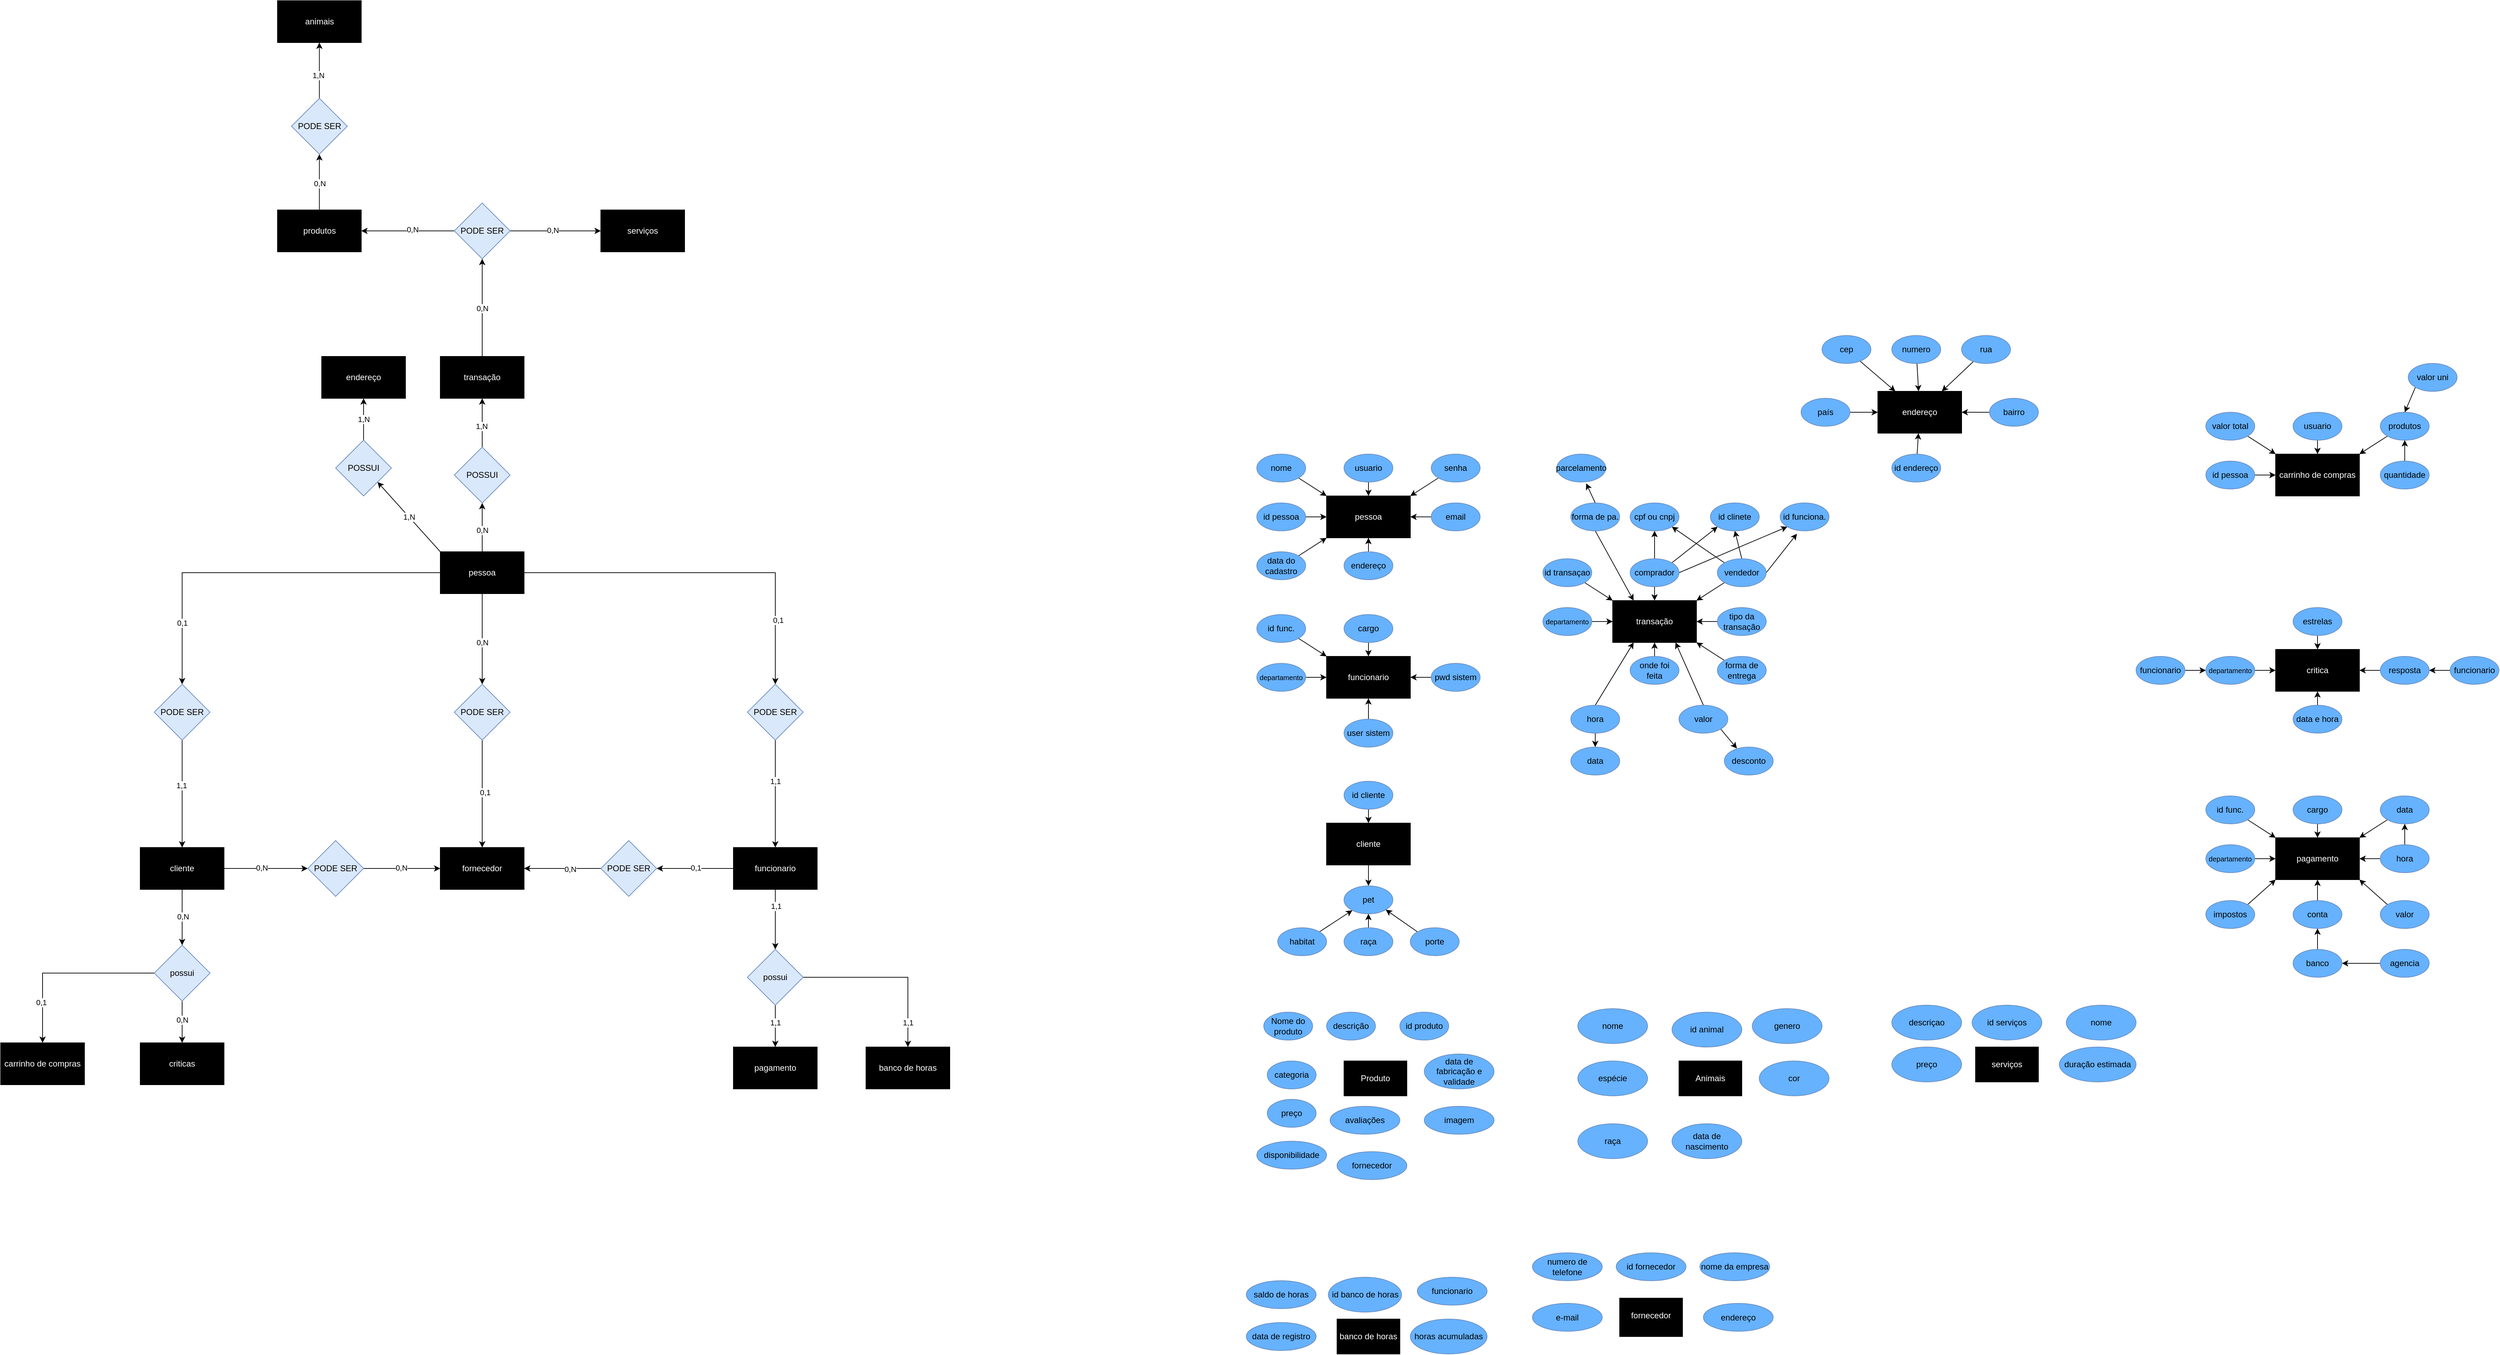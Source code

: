 <mxfile version="21.6.9" type="github">
  <diagram name="Página-1" id="0tOQ5r8kIAjkrvAyIHn8">
    <mxGraphModel dx="2587" dy="1434" grid="1" gridSize="10" guides="1" tooltips="1" connect="1" arrows="1" fold="1" page="1" pageScale="1" pageWidth="1600" pageHeight="900" math="0" shadow="0">
      <root>
        <mxCell id="0" />
        <mxCell id="1" parent="0" />
        <mxCell id="yQ_f_Zi4nqNc2RU3V6Fd-4" value="&lt;p style=&quot;line-height: 100%;&quot;&gt;&lt;font color=&quot;#ffffff&quot;&gt;Produto&lt;/font&gt;&lt;/p&gt;" style="text;whiteSpace=wrap;html=1;fillColor=#000000;strokeColor=default;align=center;" parent="1" vertex="1">
          <mxGeometry x="1055" y="1080" width="90" height="50" as="geometry" />
        </mxCell>
        <mxCell id="Y8HUlGy33-xRJ2rL_ti8-23" style="edgeStyle=orthogonalEdgeStyle;rounded=0;orthogonalLoop=1;jettySize=auto;html=1;exitX=0;exitY=0.5;exitDx=0;exitDy=0;entryX=0.5;entryY=0;entryDx=0;entryDy=0;" edge="1" parent="1" source="EQd3RZfM9CDZcvZcSgba-1" target="Y8HUlGy33-xRJ2rL_ti8-22">
          <mxGeometry relative="1" as="geometry" />
        </mxCell>
        <mxCell id="Y8HUlGy33-xRJ2rL_ti8-59" value="0,1" style="edgeLabel;html=1;align=center;verticalAlign=middle;resizable=0;points=[];" vertex="1" connectable="0" parent="Y8HUlGy33-xRJ2rL_ti8-23">
          <mxGeometry x="0.666" relative="1" as="geometry">
            <mxPoint as="offset" />
          </mxGeometry>
        </mxCell>
        <mxCell id="Y8HUlGy33-xRJ2rL_ti8-26" style="edgeStyle=orthogonalEdgeStyle;rounded=0;orthogonalLoop=1;jettySize=auto;html=1;exitX=1;exitY=0.5;exitDx=0;exitDy=0;" edge="1" parent="1" source="EQd3RZfM9CDZcvZcSgba-1" target="Y8HUlGy33-xRJ2rL_ti8-25">
          <mxGeometry relative="1" as="geometry" />
        </mxCell>
        <mxCell id="Y8HUlGy33-xRJ2rL_ti8-60" value="0,1" style="edgeLabel;html=1;align=center;verticalAlign=middle;resizable=0;points=[];" vertex="1" connectable="0" parent="Y8HUlGy33-xRJ2rL_ti8-26">
          <mxGeometry x="0.644" y="4" relative="1" as="geometry">
            <mxPoint as="offset" />
          </mxGeometry>
        </mxCell>
        <mxCell id="Y8HUlGy33-xRJ2rL_ti8-53" style="edgeStyle=orthogonalEdgeStyle;rounded=0;orthogonalLoop=1;jettySize=auto;html=1;exitX=0.5;exitY=0;exitDx=0;exitDy=0;entryX=0.5;entryY=1;entryDx=0;entryDy=0;" edge="1" parent="1" source="EQd3RZfM9CDZcvZcSgba-1" target="Y8HUlGy33-xRJ2rL_ti8-51">
          <mxGeometry relative="1" as="geometry" />
        </mxCell>
        <mxCell id="Y8HUlGy33-xRJ2rL_ti8-54" value="0,N" style="edgeLabel;html=1;align=center;verticalAlign=middle;resizable=0;points=[];" vertex="1" connectable="0" parent="Y8HUlGy33-xRJ2rL_ti8-53">
          <mxGeometry x="-0.105" relative="1" as="geometry">
            <mxPoint as="offset" />
          </mxGeometry>
        </mxCell>
        <mxCell id="Y8HUlGy33-xRJ2rL_ti8-67" style="edgeStyle=orthogonalEdgeStyle;rounded=0;orthogonalLoop=1;jettySize=auto;html=1;exitX=0.5;exitY=1;exitDx=0;exitDy=0;entryX=0.5;entryY=0;entryDx=0;entryDy=0;" edge="1" parent="1" source="EQd3RZfM9CDZcvZcSgba-1" target="Y8HUlGy33-xRJ2rL_ti8-66">
          <mxGeometry relative="1" as="geometry" />
        </mxCell>
        <mxCell id="Y8HUlGy33-xRJ2rL_ti8-81" value="0,N" style="edgeLabel;html=1;align=center;verticalAlign=middle;resizable=0;points=[];" vertex="1" connectable="0" parent="Y8HUlGy33-xRJ2rL_ti8-67">
          <mxGeometry x="0.072" relative="1" as="geometry">
            <mxPoint as="offset" />
          </mxGeometry>
        </mxCell>
        <mxCell id="In8A7noThqkR8tJRb_gm-14" value="1,N" style="rounded=0;orthogonalLoop=1;jettySize=auto;html=1;entryX=1;entryY=1;entryDx=0;entryDy=0;" edge="1" parent="1" target="In8A7noThqkR8tJRb_gm-12">
          <mxGeometry relative="1" as="geometry">
            <mxPoint x="-240" y="350" as="sourcePoint" />
            <mxPoint x="-344" y="230" as="targetPoint" />
          </mxGeometry>
        </mxCell>
        <mxCell id="EQd3RZfM9CDZcvZcSgba-1" value="&lt;font color=&quot;#ffffff&quot;&gt;pessoa&lt;/font&gt;" style="rounded=0;whiteSpace=wrap;html=1;fillColor=#000000;" parent="1" vertex="1">
          <mxGeometry x="-240" y="350" width="120" height="60" as="geometry" />
        </mxCell>
        <mxCell id="EQd3RZfM9CDZcvZcSgba-18" style="edgeStyle=orthogonalEdgeStyle;rounded=0;orthogonalLoop=1;jettySize=auto;html=1;exitX=0.5;exitY=1;exitDx=0;exitDy=0;entryX=0.5;entryY=0;entryDx=0;entryDy=0;" parent="1" source="EQd3RZfM9CDZcvZcSgba-3" target="EQd3RZfM9CDZcvZcSgba-9" edge="1">
          <mxGeometry relative="1" as="geometry" />
        </mxCell>
        <mxCell id="Y8HUlGy33-xRJ2rL_ti8-19" value="0,N" style="edgeLabel;html=1;align=center;verticalAlign=middle;resizable=0;points=[];" vertex="1" connectable="0" parent="EQd3RZfM9CDZcvZcSgba-18">
          <mxGeometry x="0.7" relative="1" as="geometry">
            <mxPoint as="offset" />
          </mxGeometry>
        </mxCell>
        <mxCell id="Y8HUlGy33-xRJ2rL_ti8-73" style="edgeStyle=orthogonalEdgeStyle;rounded=0;orthogonalLoop=1;jettySize=auto;html=1;exitX=1;exitY=0.5;exitDx=0;exitDy=0;entryX=0;entryY=0.5;entryDx=0;entryDy=0;" edge="1" parent="1" source="EQd3RZfM9CDZcvZcSgba-3" target="Y8HUlGy33-xRJ2rL_ti8-69">
          <mxGeometry relative="1" as="geometry" />
        </mxCell>
        <mxCell id="Y8HUlGy33-xRJ2rL_ti8-80" value="0,N" style="edgeLabel;html=1;align=center;verticalAlign=middle;resizable=0;points=[];" vertex="1" connectable="0" parent="Y8HUlGy33-xRJ2rL_ti8-73">
          <mxGeometry x="-0.106" y="1" relative="1" as="geometry">
            <mxPoint as="offset" />
          </mxGeometry>
        </mxCell>
        <mxCell id="EQd3RZfM9CDZcvZcSgba-3" value="&lt;font color=&quot;#ffffff&quot;&gt;cliente&lt;/font&gt;" style="rounded=0;whiteSpace=wrap;html=1;fillColor=#000000;" parent="1" vertex="1">
          <mxGeometry x="-670" y="774" width="120" height="60" as="geometry" />
        </mxCell>
        <mxCell id="Y8HUlGy33-xRJ2rL_ti8-12" style="edgeStyle=orthogonalEdgeStyle;rounded=0;orthogonalLoop=1;jettySize=auto;html=1;exitX=0.5;exitY=1;exitDx=0;exitDy=0;entryX=0.5;entryY=0;entryDx=0;entryDy=0;" edge="1" parent="1" source="EQd3RZfM9CDZcvZcSgba-4" target="Y8HUlGy33-xRJ2rL_ti8-11">
          <mxGeometry relative="1" as="geometry" />
        </mxCell>
        <mxCell id="Y8HUlGy33-xRJ2rL_ti8-16" value="1,1" style="edgeLabel;html=1;align=center;verticalAlign=middle;resizable=0;points=[];" vertex="1" connectable="0" parent="Y8HUlGy33-xRJ2rL_ti8-12">
          <mxGeometry x="-0.45" y="1" relative="1" as="geometry">
            <mxPoint as="offset" />
          </mxGeometry>
        </mxCell>
        <mxCell id="Y8HUlGy33-xRJ2rL_ti8-71" style="edgeStyle=orthogonalEdgeStyle;rounded=0;orthogonalLoop=1;jettySize=auto;html=1;exitX=0;exitY=0.5;exitDx=0;exitDy=0;entryX=1;entryY=0.5;entryDx=0;entryDy=0;" edge="1" parent="1" source="EQd3RZfM9CDZcvZcSgba-4" target="Y8HUlGy33-xRJ2rL_ti8-70">
          <mxGeometry relative="1" as="geometry" />
        </mxCell>
        <mxCell id="Y8HUlGy33-xRJ2rL_ti8-78" value="0,1" style="edgeLabel;html=1;align=center;verticalAlign=middle;resizable=0;points=[];" vertex="1" connectable="0" parent="Y8HUlGy33-xRJ2rL_ti8-71">
          <mxGeometry x="-0.006" y="-1" relative="1" as="geometry">
            <mxPoint as="offset" />
          </mxGeometry>
        </mxCell>
        <mxCell id="EQd3RZfM9CDZcvZcSgba-4" value="&lt;font color=&quot;#ffffff&quot;&gt;funcionario&lt;br&gt;&lt;/font&gt;" style="rounded=0;whiteSpace=wrap;html=1;fillColor=#000000;" parent="1" vertex="1">
          <mxGeometry x="180" y="774" width="120" height="60" as="geometry" />
        </mxCell>
        <mxCell id="Y8HUlGy33-xRJ2rL_ti8-85" style="edgeStyle=orthogonalEdgeStyle;rounded=0;orthogonalLoop=1;jettySize=auto;html=1;exitX=0.5;exitY=0;exitDx=0;exitDy=0;entryX=0.5;entryY=1;entryDx=0;entryDy=0;" edge="1" parent="1" source="EQd3RZfM9CDZcvZcSgba-5" target="Y8HUlGy33-xRJ2rL_ti8-84">
          <mxGeometry relative="1" as="geometry" />
        </mxCell>
        <mxCell id="Y8HUlGy33-xRJ2rL_ti8-89" value="0,N" style="edgeLabel;html=1;align=center;verticalAlign=middle;resizable=0;points=[];" vertex="1" connectable="0" parent="Y8HUlGy33-xRJ2rL_ti8-85">
          <mxGeometry x="-0.029" relative="1" as="geometry">
            <mxPoint y="-1" as="offset" />
          </mxGeometry>
        </mxCell>
        <mxCell id="EQd3RZfM9CDZcvZcSgba-5" value="&lt;font color=&quot;#ffffff&quot;&gt;transação&lt;/font&gt;" style="rounded=0;whiteSpace=wrap;html=1;fillColor=#000000;" parent="1" vertex="1">
          <mxGeometry x="-240" y="70" width="120" height="60" as="geometry" />
        </mxCell>
        <mxCell id="Y8HUlGy33-xRJ2rL_ti8-46" style="edgeStyle=orthogonalEdgeStyle;rounded=0;orthogonalLoop=1;jettySize=auto;html=1;exitX=0.5;exitY=0;exitDx=0;exitDy=0;entryX=0.5;entryY=1;entryDx=0;entryDy=0;" edge="1" parent="1" source="EQd3RZfM9CDZcvZcSgba-6" target="Y8HUlGy33-xRJ2rL_ti8-45">
          <mxGeometry relative="1" as="geometry" />
        </mxCell>
        <mxCell id="Y8HUlGy33-xRJ2rL_ti8-48" value="0,N" style="edgeLabel;html=1;align=center;verticalAlign=middle;resizable=0;points=[];" vertex="1" connectable="0" parent="Y8HUlGy33-xRJ2rL_ti8-46">
          <mxGeometry x="-0.05" relative="1" as="geometry">
            <mxPoint as="offset" />
          </mxGeometry>
        </mxCell>
        <mxCell id="EQd3RZfM9CDZcvZcSgba-6" value="&lt;font color=&quot;#ffffff&quot;&gt;produtos&lt;br&gt;&lt;/font&gt;" style="rounded=0;whiteSpace=wrap;html=1;fillColor=#000000;" parent="1" vertex="1">
          <mxGeometry x="-473.33" y="-140" width="120" height="60" as="geometry" />
        </mxCell>
        <mxCell id="EQd3RZfM9CDZcvZcSgba-7" value="&lt;font color=&quot;#ffffff&quot;&gt;serviços&lt;/font&gt;" style="rounded=0;whiteSpace=wrap;html=1;fillColor=#000000;" parent="1" vertex="1">
          <mxGeometry x="-10" y="-140" width="120" height="60" as="geometry" />
        </mxCell>
        <mxCell id="EQd3RZfM9CDZcvZcSgba-8" value="&lt;font color=&quot;#ffffff&quot;&gt;animais&lt;/font&gt;" style="rounded=0;whiteSpace=wrap;html=1;fillColor=#000000;" parent="1" vertex="1">
          <mxGeometry x="-473.33" y="-440" width="120" height="60" as="geometry" />
        </mxCell>
        <mxCell id="EQd3RZfM9CDZcvZcSgba-9" value="&lt;font color=&quot;#ffffff&quot;&gt;criticas&lt;/font&gt;" style="rounded=0;whiteSpace=wrap;html=1;fillColor=#000000;" parent="1" vertex="1">
          <mxGeometry x="-670" y="1054" width="120" height="60" as="geometry" />
        </mxCell>
        <mxCell id="EQd3RZfM9CDZcvZcSgba-19" value="&lt;font color=&quot;#ffffff&quot;&gt;pagamento&lt;/font&gt;" style="rounded=0;whiteSpace=wrap;html=1;fillColor=#000000;" parent="1" vertex="1">
          <mxGeometry x="180" y="1060" width="120" height="60" as="geometry" />
        </mxCell>
        <mxCell id="EQd3RZfM9CDZcvZcSgba-21" value="&lt;font color=&quot;#ffffff&quot;&gt;carrinho de compras&lt;/font&gt;" style="rounded=0;whiteSpace=wrap;html=1;fillColor=#000000;" parent="1" vertex="1">
          <mxGeometry x="-870" y="1054" width="120" height="60" as="geometry" />
        </mxCell>
        <mxCell id="EQd3RZfM9CDZcvZcSgba-24" value="&lt;font color=&quot;#ffffff&quot;&gt;pessoa&lt;/font&gt;" style="rounded=0;whiteSpace=wrap;html=1;fillColor=#000000;" parent="1" vertex="1">
          <mxGeometry x="1030" y="270" width="120" height="60" as="geometry" />
        </mxCell>
        <mxCell id="EQd3RZfM9CDZcvZcSgba-36" style="edgeStyle=orthogonalEdgeStyle;rounded=0;orthogonalLoop=1;jettySize=auto;html=1;exitX=1;exitY=0.5;exitDx=0;exitDy=0;entryX=0;entryY=0.5;entryDx=0;entryDy=0;" parent="1" source="EQd3RZfM9CDZcvZcSgba-25" target="EQd3RZfM9CDZcvZcSgba-24" edge="1">
          <mxGeometry relative="1" as="geometry" />
        </mxCell>
        <mxCell id="EQd3RZfM9CDZcvZcSgba-25" value="id pessoa" style="ellipse;whiteSpace=wrap;html=1;fillColor=#66B2FF;strokeColor=#6c8ebf;" parent="1" vertex="1">
          <mxGeometry x="930" y="280" width="70" height="40" as="geometry" />
        </mxCell>
        <mxCell id="f5RiGoUDvMR_WpGTZ8lB-3" style="rounded=0;orthogonalLoop=1;jettySize=auto;html=1;exitX=1;exitY=1;exitDx=0;exitDy=0;entryX=0;entryY=0;entryDx=0;entryDy=0;" parent="1" source="EQd3RZfM9CDZcvZcSgba-26" target="EQd3RZfM9CDZcvZcSgba-24" edge="1">
          <mxGeometry relative="1" as="geometry" />
        </mxCell>
        <mxCell id="EQd3RZfM9CDZcvZcSgba-26" value="nome" style="ellipse;whiteSpace=wrap;html=1;fillColor=#66B2FF;strokeColor=#6c8ebf;" parent="1" vertex="1">
          <mxGeometry x="930" y="210" width="70" height="40" as="geometry" />
        </mxCell>
        <mxCell id="EQd3RZfM9CDZcvZcSgba-32" style="edgeStyle=orthogonalEdgeStyle;rounded=0;orthogonalLoop=1;jettySize=auto;html=1;exitX=0.5;exitY=1;exitDx=0;exitDy=0;entryX=0.5;entryY=0;entryDx=0;entryDy=0;" parent="1" source="EQd3RZfM9CDZcvZcSgba-27" target="EQd3RZfM9CDZcvZcSgba-24" edge="1">
          <mxGeometry relative="1" as="geometry" />
        </mxCell>
        <mxCell id="EQd3RZfM9CDZcvZcSgba-27" value="usuario" style="ellipse;whiteSpace=wrap;html=1;fillColor=#66B2FF;strokeColor=#6c8ebf;" parent="1" vertex="1">
          <mxGeometry x="1055" y="210" width="70" height="40" as="geometry" />
        </mxCell>
        <mxCell id="f5RiGoUDvMR_WpGTZ8lB-2" style="rounded=0;orthogonalLoop=1;jettySize=auto;html=1;exitX=0;exitY=1;exitDx=0;exitDy=0;entryX=1;entryY=0;entryDx=0;entryDy=0;" parent="1" source="EQd3RZfM9CDZcvZcSgba-28" target="EQd3RZfM9CDZcvZcSgba-24" edge="1">
          <mxGeometry relative="1" as="geometry" />
        </mxCell>
        <mxCell id="EQd3RZfM9CDZcvZcSgba-28" value="senha" style="ellipse;whiteSpace=wrap;html=1;fillColor=#66B2FF;strokeColor=#6c8ebf;" parent="1" vertex="1">
          <mxGeometry x="1180" y="210" width="70" height="40" as="geometry" />
        </mxCell>
        <mxCell id="EQd3RZfM9CDZcvZcSgba-35" style="edgeStyle=orthogonalEdgeStyle;rounded=0;orthogonalLoop=1;jettySize=auto;html=1;exitX=0;exitY=0.5;exitDx=0;exitDy=0;entryX=1;entryY=0.5;entryDx=0;entryDy=0;" parent="1" source="EQd3RZfM9CDZcvZcSgba-29" target="EQd3RZfM9CDZcvZcSgba-24" edge="1">
          <mxGeometry relative="1" as="geometry" />
        </mxCell>
        <mxCell id="EQd3RZfM9CDZcvZcSgba-29" value="email" style="ellipse;whiteSpace=wrap;html=1;fillColor=#66B2FF;strokeColor=#6c8ebf;" parent="1" vertex="1">
          <mxGeometry x="1180" y="280" width="70" height="40" as="geometry" />
        </mxCell>
        <mxCell id="EQd3RZfM9CDZcvZcSgba-38" style="edgeStyle=orthogonalEdgeStyle;rounded=0;orthogonalLoop=1;jettySize=auto;html=1;entryX=0.5;entryY=1;entryDx=0;entryDy=0;" parent="1" source="EQd3RZfM9CDZcvZcSgba-37" target="EQd3RZfM9CDZcvZcSgba-24" edge="1">
          <mxGeometry relative="1" as="geometry" />
        </mxCell>
        <mxCell id="EQd3RZfM9CDZcvZcSgba-37" value="endereço" style="ellipse;whiteSpace=wrap;html=1;fillColor=#66B2FF;strokeColor=#6c8ebf;" parent="1" vertex="1">
          <mxGeometry x="1055" y="350" width="70" height="40" as="geometry" />
        </mxCell>
        <mxCell id="EQd3RZfM9CDZcvZcSgba-49" value="&lt;font color=&quot;#ffffff&quot;&gt;funcionario&lt;br&gt;&lt;/font&gt;" style="rounded=0;whiteSpace=wrap;html=1;fillColor=#000000;" parent="1" vertex="1">
          <mxGeometry x="1030" y="500" width="120" height="60" as="geometry" />
        </mxCell>
        <mxCell id="EQd3RZfM9CDZcvZcSgba-61" style="edgeStyle=orthogonalEdgeStyle;rounded=0;orthogonalLoop=1;jettySize=auto;html=1;exitX=0.5;exitY=1;exitDx=0;exitDy=0;entryX=0.5;entryY=0;entryDx=0;entryDy=0;" parent="1" source="EQd3RZfM9CDZcvZcSgba-50" target="EQd3RZfM9CDZcvZcSgba-49" edge="1">
          <mxGeometry relative="1" as="geometry" />
        </mxCell>
        <mxCell id="EQd3RZfM9CDZcvZcSgba-50" value="cargo" style="ellipse;whiteSpace=wrap;html=1;fillColor=#66B2FF;strokeColor=#6c8ebf;" parent="1" vertex="1">
          <mxGeometry x="1055" y="440" width="70" height="40" as="geometry" />
        </mxCell>
        <mxCell id="EQd3RZfM9CDZcvZcSgba-59" style="edgeStyle=orthogonalEdgeStyle;rounded=0;orthogonalLoop=1;jettySize=auto;html=1;exitX=1;exitY=0.5;exitDx=0;exitDy=0;entryX=0;entryY=0.5;entryDx=0;entryDy=0;" parent="1" source="EQd3RZfM9CDZcvZcSgba-53" target="EQd3RZfM9CDZcvZcSgba-49" edge="1">
          <mxGeometry relative="1" as="geometry" />
        </mxCell>
        <mxCell id="EQd3RZfM9CDZcvZcSgba-53" value="&lt;font style=&quot;font-size: 10px;&quot;&gt;departamento&lt;/font&gt;" style="ellipse;whiteSpace=wrap;html=1;fillColor=#66B2FF;strokeColor=#6c8ebf;" parent="1" vertex="1">
          <mxGeometry x="930" y="510" width="70" height="40" as="geometry" />
        </mxCell>
        <mxCell id="EQd3RZfM9CDZcvZcSgba-63" style="edgeStyle=orthogonalEdgeStyle;rounded=0;orthogonalLoop=1;jettySize=auto;html=1;exitX=0;exitY=0.5;exitDx=0;exitDy=0;entryX=1;entryY=0.5;entryDx=0;entryDy=0;" parent="1" target="EQd3RZfM9CDZcvZcSgba-49" edge="1">
          <mxGeometry relative="1" as="geometry">
            <mxPoint x="1180" y="530" as="sourcePoint" />
          </mxGeometry>
        </mxCell>
        <mxCell id="EQd3RZfM9CDZcvZcSgba-173" style="edgeStyle=none;rounded=0;orthogonalLoop=1;jettySize=auto;html=1;exitX=0.5;exitY=1;exitDx=0;exitDy=0;entryX=0.5;entryY=0;entryDx=0;entryDy=0;" parent="1" source="EQd3RZfM9CDZcvZcSgba-66" target="EQd3RZfM9CDZcvZcSgba-172" edge="1">
          <mxGeometry relative="1" as="geometry" />
        </mxCell>
        <mxCell id="EQd3RZfM9CDZcvZcSgba-66" value="&lt;font color=&quot;#ffffff&quot;&gt;cliente&lt;br&gt;&lt;/font&gt;" style="rounded=0;whiteSpace=wrap;html=1;fillColor=#000000;" parent="1" vertex="1">
          <mxGeometry x="1030" y="739" width="120" height="60" as="geometry" />
        </mxCell>
        <mxCell id="EQd3RZfM9CDZcvZcSgba-67" style="edgeStyle=orthogonalEdgeStyle;rounded=0;orthogonalLoop=1;jettySize=auto;html=1;exitX=0.5;exitY=1;exitDx=0;exitDy=0;entryX=0.5;entryY=0;entryDx=0;entryDy=0;" parent="1" source="EQd3RZfM9CDZcvZcSgba-68" target="EQd3RZfM9CDZcvZcSgba-66" edge="1">
          <mxGeometry relative="1" as="geometry" />
        </mxCell>
        <mxCell id="EQd3RZfM9CDZcvZcSgba-68" value="id cliente" style="ellipse;whiteSpace=wrap;html=1;fillColor=#66B2FF;strokeColor=#6c8ebf;" parent="1" vertex="1">
          <mxGeometry x="1055" y="679" width="70" height="40" as="geometry" />
        </mxCell>
        <mxCell id="f5RiGoUDvMR_WpGTZ8lB-21" style="edgeStyle=none;rounded=0;orthogonalLoop=1;jettySize=auto;html=1;exitX=1;exitY=1;exitDx=0;exitDy=0;entryX=0;entryY=0;entryDx=0;entryDy=0;" parent="1" source="EQd3RZfM9CDZcvZcSgba-84" target="EQd3RZfM9CDZcvZcSgba-49" edge="1">
          <mxGeometry relative="1" as="geometry" />
        </mxCell>
        <mxCell id="EQd3RZfM9CDZcvZcSgba-84" value="id func." style="ellipse;whiteSpace=wrap;html=1;fillColor=#66B2FF;strokeColor=#6c8ebf;" parent="1" vertex="1">
          <mxGeometry x="930" y="440" width="70" height="40" as="geometry" />
        </mxCell>
        <mxCell id="EQd3RZfM9CDZcvZcSgba-106" value="&lt;font color=&quot;#ffffff&quot;&gt;transação&lt;br&gt;&lt;/font&gt;" style="rounded=0;whiteSpace=wrap;html=1;fillColor=#000000;" parent="1" vertex="1">
          <mxGeometry x="1440" y="420" width="120" height="60" as="geometry" />
        </mxCell>
        <mxCell id="EQd3RZfM9CDZcvZcSgba-107" style="edgeStyle=orthogonalEdgeStyle;rounded=0;orthogonalLoop=1;jettySize=auto;html=1;exitX=0.5;exitY=1;exitDx=0;exitDy=0;entryX=0.5;entryY=0;entryDx=0;entryDy=0;" parent="1" source="EQd3RZfM9CDZcvZcSgba-108" target="EQd3RZfM9CDZcvZcSgba-106" edge="1">
          <mxGeometry relative="1" as="geometry" />
        </mxCell>
        <mxCell id="EQd3RZfM9CDZcvZcSgba-138" style="edgeStyle=none;rounded=0;orthogonalLoop=1;jettySize=auto;html=1;exitX=0.5;exitY=0;exitDx=0;exitDy=0;entryX=0.5;entryY=1;entryDx=0;entryDy=0;" parent="1" source="EQd3RZfM9CDZcvZcSgba-108" target="EQd3RZfM9CDZcvZcSgba-135" edge="1">
          <mxGeometry relative="1" as="geometry" />
        </mxCell>
        <mxCell id="EQd3RZfM9CDZcvZcSgba-168" style="edgeStyle=none;rounded=0;orthogonalLoop=1;jettySize=auto;html=1;exitX=1;exitY=0;exitDx=0;exitDy=0;entryX=0;entryY=1;entryDx=0;entryDy=0;" parent="1" source="EQd3RZfM9CDZcvZcSgba-108" target="EQd3RZfM9CDZcvZcSgba-167" edge="1">
          <mxGeometry relative="1" as="geometry" />
        </mxCell>
        <mxCell id="EQd3RZfM9CDZcvZcSgba-169" style="edgeStyle=none;rounded=0;orthogonalLoop=1;jettySize=auto;html=1;exitX=1;exitY=0.5;exitDx=0;exitDy=0;entryX=0;entryY=1;entryDx=0;entryDy=0;" parent="1" source="EQd3RZfM9CDZcvZcSgba-108" target="EQd3RZfM9CDZcvZcSgba-118" edge="1">
          <mxGeometry relative="1" as="geometry" />
        </mxCell>
        <mxCell id="EQd3RZfM9CDZcvZcSgba-108" value="comprador" style="ellipse;whiteSpace=wrap;html=1;fillColor=#66B2FF;strokeColor=#6c8ebf;" parent="1" vertex="1">
          <mxGeometry x="1465" y="360" width="70" height="40" as="geometry" />
        </mxCell>
        <mxCell id="EQd3RZfM9CDZcvZcSgba-133" style="edgeStyle=none;rounded=0;orthogonalLoop=1;jettySize=auto;html=1;exitX=1;exitY=1;exitDx=0;exitDy=0;entryX=0;entryY=0;entryDx=0;entryDy=0;" parent="1" source="EQd3RZfM9CDZcvZcSgba-110" target="EQd3RZfM9CDZcvZcSgba-106" edge="1">
          <mxGeometry relative="1" as="geometry" />
        </mxCell>
        <mxCell id="EQd3RZfM9CDZcvZcSgba-110" value="id transaçao" style="ellipse;whiteSpace=wrap;html=1;fillColor=#66B2FF;strokeColor=#6c8ebf;" parent="1" vertex="1">
          <mxGeometry x="1340" y="360" width="70" height="40" as="geometry" />
        </mxCell>
        <mxCell id="EQd3RZfM9CDZcvZcSgba-132" style="edgeStyle=none;rounded=0;orthogonalLoop=1;jettySize=auto;html=1;exitX=0;exitY=1;exitDx=0;exitDy=0;entryX=1;entryY=0;entryDx=0;entryDy=0;" parent="1" source="EQd3RZfM9CDZcvZcSgba-112" target="EQd3RZfM9CDZcvZcSgba-106" edge="1">
          <mxGeometry relative="1" as="geometry" />
        </mxCell>
        <mxCell id="EQd3RZfM9CDZcvZcSgba-139" style="edgeStyle=none;rounded=0;orthogonalLoop=1;jettySize=auto;html=1;exitX=0;exitY=0;exitDx=0;exitDy=0;entryX=1;entryY=1;entryDx=0;entryDy=0;" parent="1" source="EQd3RZfM9CDZcvZcSgba-112" target="EQd3RZfM9CDZcvZcSgba-135" edge="1">
          <mxGeometry relative="1" as="geometry" />
        </mxCell>
        <mxCell id="EQd3RZfM9CDZcvZcSgba-170" style="edgeStyle=none;rounded=0;orthogonalLoop=1;jettySize=auto;html=1;exitX=0.5;exitY=0;exitDx=0;exitDy=0;entryX=0.5;entryY=1;entryDx=0;entryDy=0;" parent="1" source="EQd3RZfM9CDZcvZcSgba-112" target="EQd3RZfM9CDZcvZcSgba-167" edge="1">
          <mxGeometry relative="1" as="geometry" />
        </mxCell>
        <mxCell id="EQd3RZfM9CDZcvZcSgba-171" style="edgeStyle=none;rounded=0;orthogonalLoop=1;jettySize=auto;html=1;exitX=1;exitY=0.5;exitDx=0;exitDy=0;entryX=0.344;entryY=1.102;entryDx=0;entryDy=0;entryPerimeter=0;" parent="1" source="EQd3RZfM9CDZcvZcSgba-112" target="EQd3RZfM9CDZcvZcSgba-118" edge="1">
          <mxGeometry relative="1" as="geometry" />
        </mxCell>
        <mxCell id="EQd3RZfM9CDZcvZcSgba-112" value="vendedor" style="ellipse;whiteSpace=wrap;html=1;fillColor=#66B2FF;strokeColor=#6c8ebf;" parent="1" vertex="1">
          <mxGeometry x="1590" y="360" width="70" height="40" as="geometry" />
        </mxCell>
        <mxCell id="EQd3RZfM9CDZcvZcSgba-113" style="edgeStyle=orthogonalEdgeStyle;rounded=0;orthogonalLoop=1;jettySize=auto;html=1;exitX=1;exitY=0.5;exitDx=0;exitDy=0;entryX=0;entryY=0.5;entryDx=0;entryDy=0;" parent="1" source="EQd3RZfM9CDZcvZcSgba-114" target="EQd3RZfM9CDZcvZcSgba-106" edge="1">
          <mxGeometry relative="1" as="geometry" />
        </mxCell>
        <mxCell id="EQd3RZfM9CDZcvZcSgba-114" value="&lt;font style=&quot;font-size: 10px;&quot;&gt;departamento&lt;/font&gt;" style="ellipse;whiteSpace=wrap;html=1;fillColor=#66B2FF;strokeColor=#6c8ebf;" parent="1" vertex="1">
          <mxGeometry x="1340" y="430" width="70" height="40" as="geometry" />
        </mxCell>
        <mxCell id="EQd3RZfM9CDZcvZcSgba-115" style="edgeStyle=orthogonalEdgeStyle;rounded=0;orthogonalLoop=1;jettySize=auto;html=1;exitX=0;exitY=0.5;exitDx=0;exitDy=0;entryX=1;entryY=0.5;entryDx=0;entryDy=0;" parent="1" source="EQd3RZfM9CDZcvZcSgba-116" target="EQd3RZfM9CDZcvZcSgba-106" edge="1">
          <mxGeometry relative="1" as="geometry" />
        </mxCell>
        <mxCell id="EQd3RZfM9CDZcvZcSgba-116" value="tipo da transação" style="ellipse;whiteSpace=wrap;html=1;fillColor=#66B2FF;strokeColor=#6c8ebf;" parent="1" vertex="1">
          <mxGeometry x="1590" y="430" width="70" height="40" as="geometry" />
        </mxCell>
        <mxCell id="EQd3RZfM9CDZcvZcSgba-118" value="id funciona." style="ellipse;whiteSpace=wrap;html=1;fillColor=#66B2FF;strokeColor=#6c8ebf;" parent="1" vertex="1">
          <mxGeometry x="1680" y="280" width="70" height="40" as="geometry" />
        </mxCell>
        <mxCell id="EQd3RZfM9CDZcvZcSgba-119" style="edgeStyle=orthogonalEdgeStyle;rounded=0;orthogonalLoop=1;jettySize=auto;html=1;exitX=0.5;exitY=0;exitDx=0;exitDy=0;entryX=0.5;entryY=1;entryDx=0;entryDy=0;" parent="1" source="EQd3RZfM9CDZcvZcSgba-120" target="EQd3RZfM9CDZcvZcSgba-106" edge="1">
          <mxGeometry relative="1" as="geometry" />
        </mxCell>
        <mxCell id="EQd3RZfM9CDZcvZcSgba-120" value="onde foi feita" style="ellipse;whiteSpace=wrap;html=1;fillColor=#66B2FF;strokeColor=#6c8ebf;" parent="1" vertex="1">
          <mxGeometry x="1465" y="500" width="70" height="40" as="geometry" />
        </mxCell>
        <mxCell id="EQd3RZfM9CDZcvZcSgba-131" style="edgeStyle=none;rounded=0;orthogonalLoop=1;jettySize=auto;html=1;exitX=0;exitY=0;exitDx=0;exitDy=0;entryX=1;entryY=1;entryDx=0;entryDy=0;" parent="1" source="EQd3RZfM9CDZcvZcSgba-122" target="EQd3RZfM9CDZcvZcSgba-106" edge="1">
          <mxGeometry relative="1" as="geometry" />
        </mxCell>
        <mxCell id="EQd3RZfM9CDZcvZcSgba-122" value="forma de entrega" style="ellipse;whiteSpace=wrap;html=1;fillColor=#66B2FF;strokeColor=#6c8ebf;" parent="1" vertex="1">
          <mxGeometry x="1590" y="500" width="70" height="40" as="geometry" />
        </mxCell>
        <mxCell id="EQd3RZfM9CDZcvZcSgba-129" style="rounded=0;orthogonalLoop=1;jettySize=auto;html=1;exitX=0.5;exitY=0;exitDx=0;exitDy=0;entryX=0.25;entryY=1;entryDx=0;entryDy=0;" parent="1" source="EQd3RZfM9CDZcvZcSgba-123" target="EQd3RZfM9CDZcvZcSgba-106" edge="1">
          <mxGeometry relative="1" as="geometry" />
        </mxCell>
        <mxCell id="EQd3RZfM9CDZcvZcSgba-164" style="edgeStyle=none;rounded=0;orthogonalLoop=1;jettySize=auto;html=1;exitX=0.5;exitY=1;exitDx=0;exitDy=0;entryX=0.5;entryY=0;entryDx=0;entryDy=0;" parent="1" source="EQd3RZfM9CDZcvZcSgba-123" target="EQd3RZfM9CDZcvZcSgba-163" edge="1">
          <mxGeometry relative="1" as="geometry" />
        </mxCell>
        <mxCell id="EQd3RZfM9CDZcvZcSgba-123" value="hora" style="ellipse;whiteSpace=wrap;html=1;fillColor=#66B2FF;strokeColor=#6c8ebf;" parent="1" vertex="1">
          <mxGeometry x="1380" y="570" width="70" height="40" as="geometry" />
        </mxCell>
        <mxCell id="EQd3RZfM9CDZcvZcSgba-128" style="rounded=0;orthogonalLoop=1;jettySize=auto;html=1;exitX=0.5;exitY=0;exitDx=0;exitDy=0;entryX=0.75;entryY=1;entryDx=0;entryDy=0;" parent="1" source="EQd3RZfM9CDZcvZcSgba-126" target="EQd3RZfM9CDZcvZcSgba-106" edge="1">
          <mxGeometry relative="1" as="geometry" />
        </mxCell>
        <mxCell id="EQd3RZfM9CDZcvZcSgba-140" style="edgeStyle=none;rounded=0;orthogonalLoop=1;jettySize=auto;html=1;exitX=1;exitY=1;exitDx=0;exitDy=0;entryX=0.257;entryY=0.05;entryDx=0;entryDy=0;entryPerimeter=0;" parent="1" source="EQd3RZfM9CDZcvZcSgba-126" target="EQd3RZfM9CDZcvZcSgba-127" edge="1">
          <mxGeometry relative="1" as="geometry" />
        </mxCell>
        <mxCell id="EQd3RZfM9CDZcvZcSgba-126" value="valor" style="ellipse;whiteSpace=wrap;html=1;fillColor=#66B2FF;strokeColor=#6c8ebf;" parent="1" vertex="1">
          <mxGeometry x="1535" y="570" width="70" height="40" as="geometry" />
        </mxCell>
        <mxCell id="EQd3RZfM9CDZcvZcSgba-127" value="desconto" style="ellipse;whiteSpace=wrap;html=1;fillColor=#66B2FF;strokeColor=#6c8ebf;" parent="1" vertex="1">
          <mxGeometry x="1600" y="630" width="70" height="40" as="geometry" />
        </mxCell>
        <mxCell id="EQd3RZfM9CDZcvZcSgba-135" value="cpf ou cnpj" style="ellipse;whiteSpace=wrap;html=1;fillColor=#66B2FF;strokeColor=#6c8ebf;" parent="1" vertex="1">
          <mxGeometry x="1465" y="280" width="70" height="40" as="geometry" />
        </mxCell>
        <mxCell id="EQd3RZfM9CDZcvZcSgba-142" style="edgeStyle=none;rounded=0;orthogonalLoop=1;jettySize=auto;html=1;exitX=0.5;exitY=1;exitDx=0;exitDy=0;entryX=0.25;entryY=0;entryDx=0;entryDy=0;" parent="1" source="EQd3RZfM9CDZcvZcSgba-141" target="EQd3RZfM9CDZcvZcSgba-106" edge="1">
          <mxGeometry relative="1" as="geometry" />
        </mxCell>
        <mxCell id="EQd3RZfM9CDZcvZcSgba-144" style="edgeStyle=none;rounded=0;orthogonalLoop=1;jettySize=auto;html=1;exitX=0.5;exitY=0;exitDx=0;exitDy=0;entryX=0.6;entryY=1.05;entryDx=0;entryDy=0;entryPerimeter=0;" parent="1" source="EQd3RZfM9CDZcvZcSgba-141" target="EQd3RZfM9CDZcvZcSgba-143" edge="1">
          <mxGeometry relative="1" as="geometry" />
        </mxCell>
        <mxCell id="EQd3RZfM9CDZcvZcSgba-141" value="forma de pa." style="ellipse;whiteSpace=wrap;html=1;fillColor=#66B2FF;strokeColor=#6c8ebf;" parent="1" vertex="1">
          <mxGeometry x="1380" y="280" width="70" height="40" as="geometry" />
        </mxCell>
        <mxCell id="EQd3RZfM9CDZcvZcSgba-143" value="parcelamento" style="ellipse;whiteSpace=wrap;html=1;fillColor=#66B2FF;strokeColor=#6c8ebf;" parent="1" vertex="1">
          <mxGeometry x="1360" y="210" width="70" height="40" as="geometry" />
        </mxCell>
        <mxCell id="In8A7noThqkR8tJRb_gm-3" value="" style="rounded=0;orthogonalLoop=1;jettySize=auto;html=1;" edge="1" parent="1" source="EQd3RZfM9CDZcvZcSgba-147" target="In8A7noThqkR8tJRb_gm-1">
          <mxGeometry relative="1" as="geometry" />
        </mxCell>
        <mxCell id="EQd3RZfM9CDZcvZcSgba-147" value="cep" style="ellipse;whiteSpace=wrap;html=1;fillColor=#66B2FF;strokeColor=#6c8ebf;" parent="1" vertex="1">
          <mxGeometry x="1740" y="40" width="70" height="40" as="geometry" />
        </mxCell>
        <mxCell id="In8A7noThqkR8tJRb_gm-5" value="" style="rounded=0;orthogonalLoop=1;jettySize=auto;html=1;" edge="1" parent="1" source="EQd3RZfM9CDZcvZcSgba-148" target="In8A7noThqkR8tJRb_gm-1">
          <mxGeometry relative="1" as="geometry" />
        </mxCell>
        <mxCell id="EQd3RZfM9CDZcvZcSgba-148" value="rua" style="ellipse;whiteSpace=wrap;html=1;fillColor=#66B2FF;strokeColor=#6c8ebf;" parent="1" vertex="1">
          <mxGeometry x="1940" y="40" width="70" height="40" as="geometry" />
        </mxCell>
        <mxCell id="In8A7noThqkR8tJRb_gm-8" value="" style="edgeStyle=orthogonalEdgeStyle;rounded=0;orthogonalLoop=1;jettySize=auto;html=1;" edge="1" parent="1" source="EQd3RZfM9CDZcvZcSgba-149" target="In8A7noThqkR8tJRb_gm-1">
          <mxGeometry relative="1" as="geometry" />
        </mxCell>
        <mxCell id="EQd3RZfM9CDZcvZcSgba-149" value="bairro" style="ellipse;whiteSpace=wrap;html=1;fillColor=#66B2FF;strokeColor=#6c8ebf;" parent="1" vertex="1">
          <mxGeometry x="1980" y="130" width="70" height="40" as="geometry" />
        </mxCell>
        <mxCell id="In8A7noThqkR8tJRb_gm-7" value="" style="rounded=0;orthogonalLoop=1;jettySize=auto;html=1;" edge="1" parent="1" source="EQd3RZfM9CDZcvZcSgba-150" target="In8A7noThqkR8tJRb_gm-1">
          <mxGeometry relative="1" as="geometry" />
        </mxCell>
        <mxCell id="EQd3RZfM9CDZcvZcSgba-150" value="país" style="ellipse;whiteSpace=wrap;html=1;fillColor=#66B2FF;strokeColor=#6c8ebf;" parent="1" vertex="1">
          <mxGeometry x="1710" y="130" width="70" height="40" as="geometry" />
        </mxCell>
        <mxCell id="In8A7noThqkR8tJRb_gm-4" value="" style="rounded=0;orthogonalLoop=1;jettySize=auto;html=1;" edge="1" parent="1" source="EQd3RZfM9CDZcvZcSgba-160" target="In8A7noThqkR8tJRb_gm-1">
          <mxGeometry relative="1" as="geometry" />
        </mxCell>
        <mxCell id="EQd3RZfM9CDZcvZcSgba-160" value="numero" style="ellipse;whiteSpace=wrap;html=1;fillColor=#66B2FF;strokeColor=#6c8ebf;" parent="1" vertex="1">
          <mxGeometry x="1840" y="40" width="70" height="40" as="geometry" />
        </mxCell>
        <mxCell id="EQd3RZfM9CDZcvZcSgba-163" value="data" style="ellipse;whiteSpace=wrap;html=1;fillColor=#66B2FF;strokeColor=#6c8ebf;" parent="1" vertex="1">
          <mxGeometry x="1380" y="630" width="70" height="40" as="geometry" />
        </mxCell>
        <mxCell id="EQd3RZfM9CDZcvZcSgba-165" value="&lt;font color=&quot;#ffffff&quot;&gt;banco de horas&lt;br&gt;&lt;/font&gt;" style="rounded=0;whiteSpace=wrap;html=1;fillColor=#000000;" parent="1" vertex="1">
          <mxGeometry x="370" y="1060" width="120" height="60" as="geometry" />
        </mxCell>
        <mxCell id="EQd3RZfM9CDZcvZcSgba-167" value="id clinete" style="ellipse;whiteSpace=wrap;html=1;fillColor=#66B2FF;strokeColor=#6c8ebf;" parent="1" vertex="1">
          <mxGeometry x="1580" y="280" width="70" height="40" as="geometry" />
        </mxCell>
        <mxCell id="EQd3RZfM9CDZcvZcSgba-172" value="pet" style="ellipse;whiteSpace=wrap;html=1;fillColor=#66B2FF;strokeColor=#6c8ebf;" parent="1" vertex="1">
          <mxGeometry x="1055" y="829" width="70" height="40" as="geometry" />
        </mxCell>
        <mxCell id="EQd3RZfM9CDZcvZcSgba-178" style="edgeStyle=none;rounded=0;orthogonalLoop=1;jettySize=auto;html=1;exitX=0.5;exitY=0;exitDx=0;exitDy=0;entryX=0.5;entryY=1;entryDx=0;entryDy=0;" parent="1" source="EQd3RZfM9CDZcvZcSgba-175" target="EQd3RZfM9CDZcvZcSgba-172" edge="1">
          <mxGeometry relative="1" as="geometry" />
        </mxCell>
        <mxCell id="EQd3RZfM9CDZcvZcSgba-175" value="raça" style="ellipse;whiteSpace=wrap;html=1;fillColor=#66B2FF;strokeColor=#6c8ebf;" parent="1" vertex="1">
          <mxGeometry x="1055" y="889" width="70" height="40" as="geometry" />
        </mxCell>
        <mxCell id="EQd3RZfM9CDZcvZcSgba-177" style="edgeStyle=none;rounded=0;orthogonalLoop=1;jettySize=auto;html=1;exitX=0;exitY=0;exitDx=0;exitDy=0;entryX=1;entryY=1;entryDx=0;entryDy=0;" parent="1" source="EQd3RZfM9CDZcvZcSgba-176" target="EQd3RZfM9CDZcvZcSgba-172" edge="1">
          <mxGeometry relative="1" as="geometry">
            <mxPoint x="1130" y="869" as="targetPoint" />
          </mxGeometry>
        </mxCell>
        <mxCell id="EQd3RZfM9CDZcvZcSgba-176" value="porte" style="ellipse;whiteSpace=wrap;html=1;fillColor=#66B2FF;strokeColor=#6c8ebf;" parent="1" vertex="1">
          <mxGeometry x="1150" y="889" width="70" height="40" as="geometry" />
        </mxCell>
        <mxCell id="EQd3RZfM9CDZcvZcSgba-180" style="edgeStyle=none;rounded=0;orthogonalLoop=1;jettySize=auto;html=1;exitX=1;exitY=0;exitDx=0;exitDy=0;" parent="1" source="EQd3RZfM9CDZcvZcSgba-179" target="EQd3RZfM9CDZcvZcSgba-172" edge="1">
          <mxGeometry relative="1" as="geometry" />
        </mxCell>
        <mxCell id="EQd3RZfM9CDZcvZcSgba-179" value="habitat" style="ellipse;whiteSpace=wrap;html=1;fillColor=#66B2FF;strokeColor=#6c8ebf;" parent="1" vertex="1">
          <mxGeometry x="960" y="889" width="70" height="40" as="geometry" />
        </mxCell>
        <mxCell id="yQ_f_Zi4nqNc2RU3V6Fd-5" value="descrição" style="ellipse;whiteSpace=wrap;html=1;fillColor=#66B2FF;strokeColor=#6c8ebf;" parent="1" vertex="1">
          <mxGeometry x="1030" y="1010" width="70" height="40" as="geometry" />
        </mxCell>
        <mxCell id="f5RiGoUDvMR_WpGTZ8lB-4" value="&lt;font color=&quot;#ffffff&quot;&gt;carrinho de compras&lt;/font&gt;" style="rounded=0;whiteSpace=wrap;html=1;fillColor=#000000;" parent="1" vertex="1">
          <mxGeometry x="2390" y="210" width="120" height="60" as="geometry" />
        </mxCell>
        <mxCell id="yQ_f_Zi4nqNc2RU3V6Fd-6" value="Nome do produto" style="ellipse;whiteSpace=wrap;html=1;fillColor=#66B2FF;strokeColor=#6c8ebf;" parent="1" vertex="1">
          <mxGeometry x="940" y="1010" width="70" height="40" as="geometry" />
        </mxCell>
        <mxCell id="f5RiGoUDvMR_WpGTZ8lB-5" style="edgeStyle=orthogonalEdgeStyle;rounded=0;orthogonalLoop=1;jettySize=auto;html=1;exitX=1;exitY=0.5;exitDx=0;exitDy=0;entryX=0;entryY=0.5;entryDx=0;entryDy=0;" parent="1" source="f5RiGoUDvMR_WpGTZ8lB-6" target="f5RiGoUDvMR_WpGTZ8lB-4" edge="1">
          <mxGeometry relative="1" as="geometry" />
        </mxCell>
        <mxCell id="yQ_f_Zi4nqNc2RU3V6Fd-7" value="categoria" style="ellipse;whiteSpace=wrap;html=1;fillColor=#66B2FF;strokeColor=#6c8ebf;" parent="1" vertex="1">
          <mxGeometry x="945" y="1080" width="70" height="40" as="geometry" />
        </mxCell>
        <mxCell id="f5RiGoUDvMR_WpGTZ8lB-6" value="id pessoa" style="ellipse;whiteSpace=wrap;html=1;fillColor=#66B2FF;strokeColor=#6c8ebf;" parent="1" vertex="1">
          <mxGeometry x="2290" y="220" width="70" height="40" as="geometry" />
        </mxCell>
        <mxCell id="yQ_f_Zi4nqNc2RU3V6Fd-8" value="preço" style="ellipse;whiteSpace=wrap;html=1;fillColor=#66B2FF;strokeColor=#6c8ebf;" parent="1" vertex="1">
          <mxGeometry x="945" y="1135" width="70" height="40" as="geometry" />
        </mxCell>
        <mxCell id="f5RiGoUDvMR_WpGTZ8lB-7" style="rounded=0;orthogonalLoop=1;jettySize=auto;html=1;exitX=1;exitY=1;exitDx=0;exitDy=0;entryX=0;entryY=0;entryDx=0;entryDy=0;" parent="1" source="f5RiGoUDvMR_WpGTZ8lB-8" target="f5RiGoUDvMR_WpGTZ8lB-4" edge="1">
          <mxGeometry relative="1" as="geometry" />
        </mxCell>
        <mxCell id="yQ_f_Zi4nqNc2RU3V6Fd-9" value="disponibilidade" style="ellipse;whiteSpace=wrap;html=1;fillColor=#66B2FF;strokeColor=#6c8ebf;" parent="1" vertex="1">
          <mxGeometry x="930" y="1195" width="100" height="40" as="geometry" />
        </mxCell>
        <mxCell id="f5RiGoUDvMR_WpGTZ8lB-8" value="valor total" style="ellipse;whiteSpace=wrap;html=1;fillColor=#66B2FF;strokeColor=#6c8ebf;" parent="1" vertex="1">
          <mxGeometry x="2290" y="150" width="70" height="40" as="geometry" />
        </mxCell>
        <mxCell id="yQ_f_Zi4nqNc2RU3V6Fd-10" value="avaliações" style="ellipse;whiteSpace=wrap;html=1;fillColor=#66B2FF;strokeColor=#6c8ebf;" parent="1" vertex="1">
          <mxGeometry x="1035" y="1145" width="100" height="40" as="geometry" />
        </mxCell>
        <mxCell id="f5RiGoUDvMR_WpGTZ8lB-9" style="edgeStyle=orthogonalEdgeStyle;rounded=0;orthogonalLoop=1;jettySize=auto;html=1;exitX=0.5;exitY=1;exitDx=0;exitDy=0;entryX=0.5;entryY=0;entryDx=0;entryDy=0;" parent="1" source="f5RiGoUDvMR_WpGTZ8lB-10" target="f5RiGoUDvMR_WpGTZ8lB-4" edge="1">
          <mxGeometry relative="1" as="geometry" />
        </mxCell>
        <mxCell id="yQ_f_Zi4nqNc2RU3V6Fd-11" value="imagem" style="ellipse;whiteSpace=wrap;html=1;fillColor=#66B2FF;strokeColor=#6c8ebf;" parent="1" vertex="1">
          <mxGeometry x="1170" y="1145" width="100" height="40" as="geometry" />
        </mxCell>
        <mxCell id="f5RiGoUDvMR_WpGTZ8lB-10" value="usuario" style="ellipse;whiteSpace=wrap;html=1;fillColor=#66B2FF;strokeColor=#6c8ebf;" parent="1" vertex="1">
          <mxGeometry x="2415" y="150" width="70" height="40" as="geometry" />
        </mxCell>
        <mxCell id="yQ_f_Zi4nqNc2RU3V6Fd-12" value="data de fabricação e validade" style="ellipse;whiteSpace=wrap;html=1;fillColor=#66B2FF;strokeColor=#6c8ebf;" parent="1" vertex="1">
          <mxGeometry x="1170" y="1070" width="100" height="50" as="geometry" />
        </mxCell>
        <mxCell id="f5RiGoUDvMR_WpGTZ8lB-11" style="rounded=0;orthogonalLoop=1;jettySize=auto;html=1;exitX=0;exitY=1;exitDx=0;exitDy=0;entryX=1;entryY=0;entryDx=0;entryDy=0;" parent="1" source="f5RiGoUDvMR_WpGTZ8lB-12" target="f5RiGoUDvMR_WpGTZ8lB-4" edge="1">
          <mxGeometry relative="1" as="geometry" />
        </mxCell>
        <mxCell id="f5RiGoUDvMR_WpGTZ8lB-12" value="produtos" style="ellipse;whiteSpace=wrap;html=1;fillColor=#66B2FF;strokeColor=#6c8ebf;" parent="1" vertex="1">
          <mxGeometry x="2540" y="150" width="70" height="40" as="geometry" />
        </mxCell>
        <mxCell id="f5RiGoUDvMR_WpGTZ8lB-17" style="edgeStyle=orthogonalEdgeStyle;rounded=0;orthogonalLoop=1;jettySize=auto;html=1;exitX=0.5;exitY=0;exitDx=0;exitDy=0;entryX=0.5;entryY=1;entryDx=0;entryDy=0;" parent="1" source="f5RiGoUDvMR_WpGTZ8lB-14" target="f5RiGoUDvMR_WpGTZ8lB-12" edge="1">
          <mxGeometry relative="1" as="geometry" />
        </mxCell>
        <mxCell id="f5RiGoUDvMR_WpGTZ8lB-14" value="quantidade" style="ellipse;whiteSpace=wrap;html=1;fillColor=#66B2FF;strokeColor=#6c8ebf;" parent="1" vertex="1">
          <mxGeometry x="2540" y="220" width="70" height="40" as="geometry" />
        </mxCell>
        <mxCell id="f5RiGoUDvMR_WpGTZ8lB-19" style="rounded=0;orthogonalLoop=1;jettySize=auto;html=1;exitX=0;exitY=1;exitDx=0;exitDy=0;entryX=0.5;entryY=0;entryDx=0;entryDy=0;" parent="1" source="f5RiGoUDvMR_WpGTZ8lB-18" target="f5RiGoUDvMR_WpGTZ8lB-12" edge="1">
          <mxGeometry relative="1" as="geometry" />
        </mxCell>
        <mxCell id="f5RiGoUDvMR_WpGTZ8lB-18" value="valor uni" style="ellipse;whiteSpace=wrap;html=1;fillColor=#66B2FF;strokeColor=#6c8ebf;" parent="1" vertex="1">
          <mxGeometry x="2580" y="80" width="70" height="40" as="geometry" />
        </mxCell>
        <mxCell id="f5RiGoUDvMR_WpGTZ8lB-22" value="&lt;font color=&quot;#ffffff&quot;&gt;critica&lt;br&gt;&lt;/font&gt;" style="rounded=0;whiteSpace=wrap;html=1;fillColor=#000000;" parent="1" vertex="1">
          <mxGeometry x="2390" y="490" width="120" height="60" as="geometry" />
        </mxCell>
        <mxCell id="f5RiGoUDvMR_WpGTZ8lB-23" style="edgeStyle=orthogonalEdgeStyle;rounded=0;orthogonalLoop=1;jettySize=auto;html=1;exitX=0.5;exitY=1;exitDx=0;exitDy=0;entryX=0.5;entryY=0;entryDx=0;entryDy=0;" parent="1" source="f5RiGoUDvMR_WpGTZ8lB-24" target="f5RiGoUDvMR_WpGTZ8lB-22" edge="1">
          <mxGeometry relative="1" as="geometry" />
        </mxCell>
        <mxCell id="f5RiGoUDvMR_WpGTZ8lB-24" value="estrelas" style="ellipse;whiteSpace=wrap;html=1;fillColor=#66B2FF;strokeColor=#6c8ebf;" parent="1" vertex="1">
          <mxGeometry x="2415" y="430" width="70" height="40" as="geometry" />
        </mxCell>
        <mxCell id="f5RiGoUDvMR_WpGTZ8lB-34" style="edgeStyle=none;rounded=0;orthogonalLoop=1;jettySize=auto;html=1;exitX=0.5;exitY=0;exitDx=0;exitDy=0;entryX=0.5;entryY=1;entryDx=0;entryDy=0;" parent="1" source="f5RiGoUDvMR_WpGTZ8lB-26" target="f5RiGoUDvMR_WpGTZ8lB-22" edge="1">
          <mxGeometry relative="1" as="geometry" />
        </mxCell>
        <mxCell id="f5RiGoUDvMR_WpGTZ8lB-26" value="data e hora" style="ellipse;whiteSpace=wrap;html=1;fillColor=#66B2FF;strokeColor=#6c8ebf;" parent="1" vertex="1">
          <mxGeometry x="2415" y="570" width="70" height="40" as="geometry" />
        </mxCell>
        <mxCell id="f5RiGoUDvMR_WpGTZ8lB-27" style="edgeStyle=orthogonalEdgeStyle;rounded=0;orthogonalLoop=1;jettySize=auto;html=1;exitX=1;exitY=0.5;exitDx=0;exitDy=0;entryX=0;entryY=0.5;entryDx=0;entryDy=0;" parent="1" source="f5RiGoUDvMR_WpGTZ8lB-28" target="f5RiGoUDvMR_WpGTZ8lB-22" edge="1">
          <mxGeometry relative="1" as="geometry" />
        </mxCell>
        <mxCell id="f5RiGoUDvMR_WpGTZ8lB-28" value="&lt;font style=&quot;font-size: 10px;&quot;&gt;departamento&lt;/font&gt;" style="ellipse;whiteSpace=wrap;html=1;fillColor=#66B2FF;strokeColor=#6c8ebf;" parent="1" vertex="1">
          <mxGeometry x="2290" y="500" width="70" height="40" as="geometry" />
        </mxCell>
        <mxCell id="f5RiGoUDvMR_WpGTZ8lB-29" style="edgeStyle=orthogonalEdgeStyle;rounded=0;orthogonalLoop=1;jettySize=auto;html=1;exitX=0;exitY=0.5;exitDx=0;exitDy=0;entryX=1;entryY=0.5;entryDx=0;entryDy=0;" parent="1" source="f5RiGoUDvMR_WpGTZ8lB-30" target="f5RiGoUDvMR_WpGTZ8lB-22" edge="1">
          <mxGeometry relative="1" as="geometry" />
        </mxCell>
        <mxCell id="f5RiGoUDvMR_WpGTZ8lB-30" value="resposta" style="ellipse;whiteSpace=wrap;html=1;fillColor=#66B2FF;strokeColor=#6c8ebf;" parent="1" vertex="1">
          <mxGeometry x="2540" y="500" width="70" height="40" as="geometry" />
        </mxCell>
        <mxCell id="f5RiGoUDvMR_WpGTZ8lB-33" style="edgeStyle=none;rounded=0;orthogonalLoop=1;jettySize=auto;html=1;exitX=1;exitY=0.5;exitDx=0;exitDy=0;entryX=0;entryY=0.5;entryDx=0;entryDy=0;" parent="1" source="f5RiGoUDvMR_WpGTZ8lB-32" target="f5RiGoUDvMR_WpGTZ8lB-28" edge="1">
          <mxGeometry relative="1" as="geometry" />
        </mxCell>
        <mxCell id="f5RiGoUDvMR_WpGTZ8lB-32" value="funcionario" style="ellipse;whiteSpace=wrap;html=1;fillColor=#66B2FF;strokeColor=#6c8ebf;" parent="1" vertex="1">
          <mxGeometry x="2190" y="500" width="70" height="40" as="geometry" />
        </mxCell>
        <mxCell id="f5RiGoUDvMR_WpGTZ8lB-36" style="edgeStyle=none;rounded=0;orthogonalLoop=1;jettySize=auto;html=1;exitX=0;exitY=0.5;exitDx=0;exitDy=0;entryX=1;entryY=0.5;entryDx=0;entryDy=0;" parent="1" source="f5RiGoUDvMR_WpGTZ8lB-35" target="f5RiGoUDvMR_WpGTZ8lB-30" edge="1">
          <mxGeometry relative="1" as="geometry" />
        </mxCell>
        <mxCell id="f5RiGoUDvMR_WpGTZ8lB-35" value="funcionario" style="ellipse;whiteSpace=wrap;html=1;fillColor=#66B2FF;strokeColor=#6c8ebf;" parent="1" vertex="1">
          <mxGeometry x="2640" y="500" width="70" height="40" as="geometry" />
        </mxCell>
        <mxCell id="mCnlYHWDJX_Kq_RC1XoP-1" value="&lt;font color=&quot;#ffffff&quot;&gt;pagamento&lt;br&gt;&lt;/font&gt;" style="rounded=0;whiteSpace=wrap;html=1;fillColor=#000000;" parent="1" vertex="1">
          <mxGeometry x="2390" y="760" width="120" height="60" as="geometry" />
        </mxCell>
        <mxCell id="mCnlYHWDJX_Kq_RC1XoP-2" style="edgeStyle=orthogonalEdgeStyle;rounded=0;orthogonalLoop=1;jettySize=auto;html=1;exitX=0.5;exitY=1;exitDx=0;exitDy=0;entryX=0.5;entryY=0;entryDx=0;entryDy=0;" parent="1" source="mCnlYHWDJX_Kq_RC1XoP-3" target="mCnlYHWDJX_Kq_RC1XoP-1" edge="1">
          <mxGeometry relative="1" as="geometry" />
        </mxCell>
        <mxCell id="mCnlYHWDJX_Kq_RC1XoP-3" value="cargo" style="ellipse;whiteSpace=wrap;html=1;fillColor=#66B2FF;strokeColor=#6c8ebf;" parent="1" vertex="1">
          <mxGeometry x="2415" y="700" width="70" height="40" as="geometry" />
        </mxCell>
        <mxCell id="mCnlYHWDJX_Kq_RC1XoP-4" style="edgeStyle=none;rounded=0;orthogonalLoop=1;jettySize=auto;html=1;exitX=0;exitY=1;exitDx=0;exitDy=0;entryX=1;entryY=0;entryDx=0;entryDy=0;" parent="1" source="mCnlYHWDJX_Kq_RC1XoP-5" target="mCnlYHWDJX_Kq_RC1XoP-1" edge="1">
          <mxGeometry relative="1" as="geometry" />
        </mxCell>
        <mxCell id="mCnlYHWDJX_Kq_RC1XoP-5" value="data" style="ellipse;whiteSpace=wrap;html=1;fillColor=#66B2FF;strokeColor=#6c8ebf;" parent="1" vertex="1">
          <mxGeometry x="2540" y="700" width="70" height="40" as="geometry" />
        </mxCell>
        <mxCell id="mCnlYHWDJX_Kq_RC1XoP-6" style="edgeStyle=orthogonalEdgeStyle;rounded=0;orthogonalLoop=1;jettySize=auto;html=1;exitX=1;exitY=0.5;exitDx=0;exitDy=0;entryX=0;entryY=0.5;entryDx=0;entryDy=0;" parent="1" source="mCnlYHWDJX_Kq_RC1XoP-7" target="mCnlYHWDJX_Kq_RC1XoP-1" edge="1">
          <mxGeometry relative="1" as="geometry" />
        </mxCell>
        <mxCell id="mCnlYHWDJX_Kq_RC1XoP-7" value="&lt;font style=&quot;font-size: 10px;&quot;&gt;departamento&lt;/font&gt;" style="ellipse;whiteSpace=wrap;html=1;fillColor=#66B2FF;strokeColor=#6c8ebf;" parent="1" vertex="1">
          <mxGeometry x="2290" y="770" width="70" height="40" as="geometry" />
        </mxCell>
        <mxCell id="mCnlYHWDJX_Kq_RC1XoP-12" style="edgeStyle=orthogonalEdgeStyle;rounded=0;orthogonalLoop=1;jettySize=auto;html=1;exitX=0.5;exitY=0;exitDx=0;exitDy=0;entryX=0.5;entryY=1;entryDx=0;entryDy=0;" parent="1" source="mCnlYHWDJX_Kq_RC1XoP-9" target="mCnlYHWDJX_Kq_RC1XoP-5" edge="1">
          <mxGeometry relative="1" as="geometry" />
        </mxCell>
        <mxCell id="mCnlYHWDJX_Kq_RC1XoP-25" style="edgeStyle=orthogonalEdgeStyle;rounded=0;orthogonalLoop=1;jettySize=auto;html=1;exitX=0;exitY=0.5;exitDx=0;exitDy=0;entryX=1;entryY=0.5;entryDx=0;entryDy=0;" parent="1" source="mCnlYHWDJX_Kq_RC1XoP-9" target="mCnlYHWDJX_Kq_RC1XoP-1" edge="1">
          <mxGeometry relative="1" as="geometry" />
        </mxCell>
        <mxCell id="mCnlYHWDJX_Kq_RC1XoP-9" value="hora" style="ellipse;whiteSpace=wrap;html=1;fillColor=#66B2FF;strokeColor=#6c8ebf;" parent="1" vertex="1">
          <mxGeometry x="2540" y="770" width="70" height="40" as="geometry" />
        </mxCell>
        <mxCell id="mCnlYHWDJX_Kq_RC1XoP-10" style="edgeStyle=none;rounded=0;orthogonalLoop=1;jettySize=auto;html=1;exitX=1;exitY=1;exitDx=0;exitDy=0;entryX=0;entryY=0;entryDx=0;entryDy=0;" parent="1" source="mCnlYHWDJX_Kq_RC1XoP-11" target="mCnlYHWDJX_Kq_RC1XoP-1" edge="1">
          <mxGeometry relative="1" as="geometry" />
        </mxCell>
        <mxCell id="mCnlYHWDJX_Kq_RC1XoP-11" value="id func." style="ellipse;whiteSpace=wrap;html=1;fillColor=#66B2FF;strokeColor=#6c8ebf;" parent="1" vertex="1">
          <mxGeometry x="2290" y="700" width="70" height="40" as="geometry" />
        </mxCell>
        <mxCell id="mCnlYHWDJX_Kq_RC1XoP-31" style="edgeStyle=none;rounded=0;orthogonalLoop=1;jettySize=auto;html=1;exitX=0.5;exitY=0;exitDx=0;exitDy=0;entryX=0.5;entryY=1;entryDx=0;entryDy=0;" parent="1" source="mCnlYHWDJX_Kq_RC1XoP-24" target="mCnlYHWDJX_Kq_RC1XoP-1" edge="1">
          <mxGeometry relative="1" as="geometry" />
        </mxCell>
        <mxCell id="mCnlYHWDJX_Kq_RC1XoP-24" value="conta" style="ellipse;whiteSpace=wrap;html=1;fillColor=#66B2FF;strokeColor=#6c8ebf;" parent="1" vertex="1">
          <mxGeometry x="2415" y="850" width="70" height="40" as="geometry" />
        </mxCell>
        <mxCell id="mCnlYHWDJX_Kq_RC1XoP-30" style="edgeStyle=none;rounded=0;orthogonalLoop=1;jettySize=auto;html=1;exitX=0;exitY=0;exitDx=0;exitDy=0;entryX=1;entryY=1;entryDx=0;entryDy=0;" parent="1" source="mCnlYHWDJX_Kq_RC1XoP-26" target="mCnlYHWDJX_Kq_RC1XoP-1" edge="1">
          <mxGeometry relative="1" as="geometry" />
        </mxCell>
        <mxCell id="mCnlYHWDJX_Kq_RC1XoP-26" value="valor" style="ellipse;whiteSpace=wrap;html=1;fillColor=#66B2FF;strokeColor=#6c8ebf;" parent="1" vertex="1">
          <mxGeometry x="2540" y="850" width="70" height="40" as="geometry" />
        </mxCell>
        <mxCell id="mCnlYHWDJX_Kq_RC1XoP-28" style="rounded=0;orthogonalLoop=1;jettySize=auto;html=1;exitX=1;exitY=0;exitDx=0;exitDy=0;entryX=0;entryY=1;entryDx=0;entryDy=0;" parent="1" source="mCnlYHWDJX_Kq_RC1XoP-27" target="mCnlYHWDJX_Kq_RC1XoP-1" edge="1">
          <mxGeometry relative="1" as="geometry" />
        </mxCell>
        <mxCell id="mCnlYHWDJX_Kq_RC1XoP-27" value="impostos" style="ellipse;whiteSpace=wrap;html=1;fillColor=#66B2FF;strokeColor=#6c8ebf;" parent="1" vertex="1">
          <mxGeometry x="2290" y="850" width="70" height="40" as="geometry" />
        </mxCell>
        <mxCell id="mCnlYHWDJX_Kq_RC1XoP-33" style="edgeStyle=none;rounded=0;orthogonalLoop=1;jettySize=auto;html=1;exitX=0.5;exitY=0;exitDx=0;exitDy=0;entryX=0.5;entryY=1;entryDx=0;entryDy=0;" parent="1" source="mCnlYHWDJX_Kq_RC1XoP-32" target="mCnlYHWDJX_Kq_RC1XoP-24" edge="1">
          <mxGeometry relative="1" as="geometry" />
        </mxCell>
        <mxCell id="mCnlYHWDJX_Kq_RC1XoP-32" value="banco" style="ellipse;whiteSpace=wrap;html=1;fillColor=#66B2FF;strokeColor=#6c8ebf;" parent="1" vertex="1">
          <mxGeometry x="2415" y="920" width="70" height="40" as="geometry" />
        </mxCell>
        <mxCell id="mCnlYHWDJX_Kq_RC1XoP-35" style="edgeStyle=none;rounded=0;orthogonalLoop=1;jettySize=auto;html=1;exitX=0;exitY=0.5;exitDx=0;exitDy=0;entryX=1;entryY=0.5;entryDx=0;entryDy=0;" parent="1" source="mCnlYHWDJX_Kq_RC1XoP-34" target="mCnlYHWDJX_Kq_RC1XoP-32" edge="1">
          <mxGeometry relative="1" as="geometry" />
        </mxCell>
        <mxCell id="mCnlYHWDJX_Kq_RC1XoP-34" value="agencia" style="ellipse;whiteSpace=wrap;html=1;fillColor=#66B2FF;strokeColor=#6c8ebf;" parent="1" vertex="1">
          <mxGeometry x="2540" y="920" width="70" height="40" as="geometry" />
        </mxCell>
        <mxCell id="UWbiAYtzN5LV3RTce5uY-1" value="id produto" style="ellipse;whiteSpace=wrap;html=1;fillColor=#66B2FF;strokeColor=#6c8ebf;" parent="1" vertex="1">
          <mxGeometry x="1135" y="1010" width="70" height="40" as="geometry" />
        </mxCell>
        <mxCell id="Y8HUlGy33-xRJ2rL_ti8-75" style="edgeStyle=orthogonalEdgeStyle;rounded=0;orthogonalLoop=1;jettySize=auto;html=1;exitX=1;exitY=0.5;exitDx=0;exitDy=0;" edge="1" parent="1" source="UWbiAYtzN5LV3RTce5uY-6">
          <mxGeometry relative="1" as="geometry">
            <mxPoint x="-119.667" y="804.667" as="targetPoint" />
          </mxGeometry>
        </mxCell>
        <mxCell id="UWbiAYtzN5LV3RTce5uY-6" value="&lt;font color=&quot;#ffffff&quot;&gt;fornecedor&lt;/font&gt;" style="rounded=0;whiteSpace=wrap;html=1;fillColor=#000000;" parent="1" vertex="1">
          <mxGeometry x="-240" y="774" width="120" height="60" as="geometry" />
        </mxCell>
        <mxCell id="UWbiAYtzN5LV3RTce5uY-9" value="&lt;p style=&quot;line-height: 100%;&quot;&gt;&lt;font color=&quot;#ffffff&quot;&gt;Animais&lt;/font&gt;&lt;/p&gt;" style="text;whiteSpace=wrap;html=1;fillColor=#000000;strokeColor=default;align=center;" parent="1" vertex="1">
          <mxGeometry x="1535" y="1080" width="90" height="50" as="geometry" />
        </mxCell>
        <mxCell id="UWbiAYtzN5LV3RTce5uY-10" value="id animal" style="ellipse;whiteSpace=wrap;html=1;fillColor=#66B2FF;strokeColor=#6c8ebf;" parent="1" vertex="1">
          <mxGeometry x="1525" y="1010" width="100" height="50" as="geometry" />
        </mxCell>
        <mxCell id="UWbiAYtzN5LV3RTce5uY-11" value="nome" style="ellipse;whiteSpace=wrap;html=1;fillColor=#66B2FF;strokeColor=#6c8ebf;" parent="1" vertex="1">
          <mxGeometry x="1390" y="1005" width="100" height="50" as="geometry" />
        </mxCell>
        <mxCell id="UWbiAYtzN5LV3RTce5uY-12" value="espécie" style="ellipse;whiteSpace=wrap;html=1;fillColor=#66B2FF;strokeColor=#6c8ebf;" parent="1" vertex="1">
          <mxGeometry x="1390" y="1080" width="100" height="50" as="geometry" />
        </mxCell>
        <mxCell id="UWbiAYtzN5LV3RTce5uY-13" value="raça" style="ellipse;whiteSpace=wrap;html=1;fillColor=#66B2FF;strokeColor=#6c8ebf;" parent="1" vertex="1">
          <mxGeometry x="1390" y="1170" width="100" height="50" as="geometry" />
        </mxCell>
        <mxCell id="UWbiAYtzN5LV3RTce5uY-14" value="data de nascimento" style="ellipse;whiteSpace=wrap;html=1;fillColor=#66B2FF;strokeColor=#6c8ebf;" parent="1" vertex="1">
          <mxGeometry x="1525" y="1170" width="100" height="50" as="geometry" />
        </mxCell>
        <mxCell id="UWbiAYtzN5LV3RTce5uY-15" value="genero" style="ellipse;whiteSpace=wrap;html=1;fillColor=#66B2FF;strokeColor=#6c8ebf;" parent="1" vertex="1">
          <mxGeometry x="1640" y="1005" width="100" height="50" as="geometry" />
        </mxCell>
        <mxCell id="UWbiAYtzN5LV3RTce5uY-16" value="cor" style="ellipse;whiteSpace=wrap;html=1;fillColor=#66B2FF;strokeColor=#6c8ebf;" parent="1" vertex="1">
          <mxGeometry x="1650" y="1080" width="100" height="50" as="geometry" />
        </mxCell>
        <mxCell id="UWbiAYtzN5LV3RTce5uY-20" value="fornecedor" style="ellipse;whiteSpace=wrap;html=1;fillColor=#66B2FF;strokeColor=#6c8ebf;" parent="1" vertex="1">
          <mxGeometry x="1045" y="1210" width="100" height="40" as="geometry" />
        </mxCell>
        <mxCell id="UWbiAYtzN5LV3RTce5uY-21" value="&lt;p style=&quot;line-height: 100%;&quot;&gt;&lt;font color=&quot;#ffffff&quot;&gt;serviços&lt;/font&gt;&lt;/p&gt;" style="text;whiteSpace=wrap;html=1;fillColor=#000000;strokeColor=default;align=center;" parent="1" vertex="1">
          <mxGeometry x="1960" y="1060" width="90" height="50" as="geometry" />
        </mxCell>
        <mxCell id="UWbiAYtzN5LV3RTce5uY-22" value="id serviços" style="ellipse;whiteSpace=wrap;html=1;fillColor=#66B2FF;strokeColor=#6c8ebf;" parent="1" vertex="1">
          <mxGeometry x="1955" y="1000" width="100" height="50" as="geometry" />
        </mxCell>
        <mxCell id="UWbiAYtzN5LV3RTce5uY-23" value="nome" style="ellipse;whiteSpace=wrap;html=1;fillColor=#66B2FF;strokeColor=#6c8ebf;" parent="1" vertex="1">
          <mxGeometry x="2090" y="1000" width="100" height="50" as="geometry" />
        </mxCell>
        <mxCell id="UWbiAYtzN5LV3RTce5uY-24" value="descriçao" style="ellipse;whiteSpace=wrap;html=1;fillColor=#66B2FF;strokeColor=#6c8ebf;" parent="1" vertex="1">
          <mxGeometry x="1840" y="1000" width="100" height="50" as="geometry" />
        </mxCell>
        <mxCell id="UWbiAYtzN5LV3RTce5uY-25" value="preço" style="ellipse;whiteSpace=wrap;html=1;fillColor=#66B2FF;strokeColor=#6c8ebf;" parent="1" vertex="1">
          <mxGeometry x="1840" y="1060" width="100" height="50" as="geometry" />
        </mxCell>
        <mxCell id="UWbiAYtzN5LV3RTce5uY-26" value="duração estimada" style="ellipse;whiteSpace=wrap;html=1;fillColor=#66B2FF;strokeColor=#6c8ebf;" parent="1" vertex="1">
          <mxGeometry x="2080" y="1060" width="110" height="50" as="geometry" />
        </mxCell>
        <mxCell id="UWbiAYtzN5LV3RTce5uY-27" value="&lt;p style=&quot;line-height: 100%;&quot;&gt;&lt;font color=&quot;#ffffff&quot;&gt;banco de horas&lt;/font&gt;&lt;/p&gt;" style="text;whiteSpace=wrap;html=1;fillColor=#000000;strokeColor=default;align=center;" parent="1" vertex="1">
          <mxGeometry x="1045" y="1450" width="90" height="50" as="geometry" />
        </mxCell>
        <mxCell id="UWbiAYtzN5LV3RTce5uY-28" value="id banco de horas" style="ellipse;whiteSpace=wrap;html=1;fillColor=#66B2FF;strokeColor=#6c8ebf;" parent="1" vertex="1">
          <mxGeometry x="1032.5" y="1390" width="105" height="50" as="geometry" />
        </mxCell>
        <mxCell id="UWbiAYtzN5LV3RTce5uY-29" value="funcionario" style="ellipse;whiteSpace=wrap;html=1;fillColor=#66B2FF;strokeColor=#6c8ebf;" parent="1" vertex="1">
          <mxGeometry x="1160" y="1390" width="100" height="40" as="geometry" />
        </mxCell>
        <mxCell id="UWbiAYtzN5LV3RTce5uY-30" value="horas acumuladas" style="ellipse;whiteSpace=wrap;html=1;fillColor=#66B2FF;strokeColor=#6c8ebf;" parent="1" vertex="1">
          <mxGeometry x="1150" y="1450" width="110" height="50" as="geometry" />
        </mxCell>
        <mxCell id="UWbiAYtzN5LV3RTce5uY-31" value="saldo de horas" style="ellipse;whiteSpace=wrap;html=1;fillColor=#66B2FF;strokeColor=#6c8ebf;" parent="1" vertex="1">
          <mxGeometry x="915" y="1395" width="100" height="40" as="geometry" />
        </mxCell>
        <mxCell id="UWbiAYtzN5LV3RTce5uY-32" value="data de registro" style="ellipse;whiteSpace=wrap;html=1;fillColor=#66B2FF;strokeColor=#6c8ebf;" parent="1" vertex="1">
          <mxGeometry x="915" y="1455" width="100" height="40" as="geometry" />
        </mxCell>
        <mxCell id="UWbiAYtzN5LV3RTce5uY-33" value="&lt;p style=&quot;line-height: 100%;&quot;&gt;&lt;font color=&quot;#ffffff&quot;&gt;fornecedor&lt;/font&gt;&lt;/p&gt;" style="text;whiteSpace=wrap;html=1;fillColor=#000000;strokeColor=default;align=center;" parent="1" vertex="1">
          <mxGeometry x="1450" y="1420" width="90" height="55" as="geometry" />
        </mxCell>
        <mxCell id="UWbiAYtzN5LV3RTce5uY-34" value="id fornecedor" style="ellipse;whiteSpace=wrap;html=1;fillColor=#66B2FF;strokeColor=#6c8ebf;" parent="1" vertex="1">
          <mxGeometry x="1445" y="1355" width="100" height="40" as="geometry" />
        </mxCell>
        <mxCell id="UWbiAYtzN5LV3RTce5uY-35" value="nome da empresa" style="ellipse;whiteSpace=wrap;html=1;fillColor=#66B2FF;strokeColor=#6c8ebf;" parent="1" vertex="1">
          <mxGeometry x="1565" y="1355" width="100" height="40" as="geometry" />
        </mxCell>
        <mxCell id="UWbiAYtzN5LV3RTce5uY-36" value="endereço" style="ellipse;whiteSpace=wrap;html=1;fillColor=#66B2FF;strokeColor=#6c8ebf;" parent="1" vertex="1">
          <mxGeometry x="1570" y="1427.5" width="100" height="40" as="geometry" />
        </mxCell>
        <mxCell id="UWbiAYtzN5LV3RTce5uY-37" value="numero de telefone" style="ellipse;whiteSpace=wrap;html=1;fillColor=#66B2FF;strokeColor=#6c8ebf;" parent="1" vertex="1">
          <mxGeometry x="1325" y="1355" width="100" height="40" as="geometry" />
        </mxCell>
        <mxCell id="UWbiAYtzN5LV3RTce5uY-38" value="e-mail" style="ellipse;whiteSpace=wrap;html=1;fillColor=#66B2FF;strokeColor=#6c8ebf;" parent="1" vertex="1">
          <mxGeometry x="1325" y="1427.5" width="100" height="40" as="geometry" />
        </mxCell>
        <mxCell id="Y8HUlGy33-xRJ2rL_ti8-9" value="" style="edgeStyle=orthogonalEdgeStyle;rounded=0;orthogonalLoop=1;jettySize=auto;html=1;exitX=0.5;exitY=1;exitDx=0;exitDy=0;entryX=0.5;entryY=0;entryDx=0;entryDy=0;" edge="1" parent="1" source="EQd3RZfM9CDZcvZcSgba-3" target="Y8HUlGy33-xRJ2rL_ti8-8">
          <mxGeometry relative="1" as="geometry">
            <mxPoint x="-610" y="834" as="sourcePoint" />
            <mxPoint x="-810" y="954" as="targetPoint" />
          </mxGeometry>
        </mxCell>
        <mxCell id="Y8HUlGy33-xRJ2rL_ti8-20" value="0,N" style="edgeLabel;html=1;align=center;verticalAlign=middle;resizable=0;points=[];" vertex="1" connectable="0" parent="Y8HUlGy33-xRJ2rL_ti8-9">
          <mxGeometry x="-0.025" y="1" relative="1" as="geometry">
            <mxPoint as="offset" />
          </mxGeometry>
        </mxCell>
        <mxCell id="Y8HUlGy33-xRJ2rL_ti8-10" style="edgeStyle=orthogonalEdgeStyle;rounded=0;orthogonalLoop=1;jettySize=auto;html=1;exitX=0;exitY=0.5;exitDx=0;exitDy=0;entryX=0.5;entryY=0;entryDx=0;entryDy=0;" edge="1" parent="1" source="Y8HUlGy33-xRJ2rL_ti8-8" target="EQd3RZfM9CDZcvZcSgba-21">
          <mxGeometry relative="1" as="geometry" />
        </mxCell>
        <mxCell id="Y8HUlGy33-xRJ2rL_ti8-21" value="0,1" style="edgeLabel;html=1;align=center;verticalAlign=middle;resizable=0;points=[];" vertex="1" connectable="0" parent="Y8HUlGy33-xRJ2rL_ti8-10">
          <mxGeometry x="0.554" y="-2" relative="1" as="geometry">
            <mxPoint as="offset" />
          </mxGeometry>
        </mxCell>
        <mxCell id="Y8HUlGy33-xRJ2rL_ti8-8" value="possui" style="rhombus;whiteSpace=wrap;html=1;fillColor=#dae8fc;strokeColor=#6c8ebf;" vertex="1" parent="1">
          <mxGeometry x="-650" y="914" width="80" height="80" as="geometry" />
        </mxCell>
        <mxCell id="Y8HUlGy33-xRJ2rL_ti8-13" style="edgeStyle=orthogonalEdgeStyle;rounded=0;orthogonalLoop=1;jettySize=auto;html=1;exitX=0.5;exitY=1;exitDx=0;exitDy=0;entryX=0.5;entryY=0;entryDx=0;entryDy=0;" edge="1" parent="1" source="Y8HUlGy33-xRJ2rL_ti8-11" target="EQd3RZfM9CDZcvZcSgba-19">
          <mxGeometry relative="1" as="geometry" />
        </mxCell>
        <mxCell id="Y8HUlGy33-xRJ2rL_ti8-17" value="1,1" style="edgeLabel;html=1;align=center;verticalAlign=middle;resizable=0;points=[];" vertex="1" connectable="0" parent="Y8HUlGy33-xRJ2rL_ti8-13">
          <mxGeometry x="-0.167" relative="1" as="geometry">
            <mxPoint as="offset" />
          </mxGeometry>
        </mxCell>
        <mxCell id="Y8HUlGy33-xRJ2rL_ti8-15" style="edgeStyle=orthogonalEdgeStyle;rounded=0;orthogonalLoop=1;jettySize=auto;html=1;exitX=1;exitY=0.5;exitDx=0;exitDy=0;" edge="1" parent="1" source="Y8HUlGy33-xRJ2rL_ti8-11" target="EQd3RZfM9CDZcvZcSgba-165">
          <mxGeometry relative="1" as="geometry" />
        </mxCell>
        <mxCell id="Y8HUlGy33-xRJ2rL_ti8-18" value="1,1" style="edgeLabel;html=1;align=center;verticalAlign=middle;resizable=0;points=[];" vertex="1" connectable="0" parent="Y8HUlGy33-xRJ2rL_ti8-15">
          <mxGeometry x="0.72" relative="1" as="geometry">
            <mxPoint as="offset" />
          </mxGeometry>
        </mxCell>
        <mxCell id="Y8HUlGy33-xRJ2rL_ti8-11" value="possui" style="rhombus;whiteSpace=wrap;html=1;fillColor=#dae8fc;strokeColor=#6c8ebf;" vertex="1" parent="1">
          <mxGeometry x="200" y="920" width="80" height="80" as="geometry" />
        </mxCell>
        <mxCell id="Y8HUlGy33-xRJ2rL_ti8-24" style="edgeStyle=orthogonalEdgeStyle;rounded=0;orthogonalLoop=1;jettySize=auto;html=1;exitX=0.5;exitY=1;exitDx=0;exitDy=0;entryX=0.5;entryY=0;entryDx=0;entryDy=0;" edge="1" parent="1" source="Y8HUlGy33-xRJ2rL_ti8-22" target="EQd3RZfM9CDZcvZcSgba-3">
          <mxGeometry relative="1" as="geometry" />
        </mxCell>
        <mxCell id="Y8HUlGy33-xRJ2rL_ti8-30" value="1,1" style="edgeLabel;html=1;align=center;verticalAlign=middle;resizable=0;points=[];" vertex="1" connectable="0" parent="Y8HUlGy33-xRJ2rL_ti8-24">
          <mxGeometry x="-0.16" y="-1" relative="1" as="geometry">
            <mxPoint as="offset" />
          </mxGeometry>
        </mxCell>
        <mxCell id="Y8HUlGy33-xRJ2rL_ti8-22" value="PODE SER" style="rhombus;whiteSpace=wrap;html=1;fillColor=#dae8fc;strokeColor=#6c8ebf;" vertex="1" parent="1">
          <mxGeometry x="-650" y="540" width="80" height="80" as="geometry" />
        </mxCell>
        <mxCell id="Y8HUlGy33-xRJ2rL_ti8-27" style="edgeStyle=orthogonalEdgeStyle;rounded=0;orthogonalLoop=1;jettySize=auto;html=1;exitX=0.5;exitY=1;exitDx=0;exitDy=0;entryX=0.5;entryY=0;entryDx=0;entryDy=0;" edge="1" parent="1" source="Y8HUlGy33-xRJ2rL_ti8-25" target="EQd3RZfM9CDZcvZcSgba-4">
          <mxGeometry relative="1" as="geometry" />
        </mxCell>
        <mxCell id="Y8HUlGy33-xRJ2rL_ti8-32" value="1,1" style="edgeLabel;html=1;align=center;verticalAlign=middle;resizable=0;points=[];" vertex="1" connectable="0" parent="Y8HUlGy33-xRJ2rL_ti8-27">
          <mxGeometry x="-0.233" relative="1" as="geometry">
            <mxPoint as="offset" />
          </mxGeometry>
        </mxCell>
        <mxCell id="Y8HUlGy33-xRJ2rL_ti8-25" value="PODE SER" style="rhombus;whiteSpace=wrap;html=1;fillColor=#dae8fc;strokeColor=#6c8ebf;" vertex="1" parent="1">
          <mxGeometry x="200" y="540" width="80" height="80" as="geometry" />
        </mxCell>
        <mxCell id="Y8HUlGy33-xRJ2rL_ti8-47" style="edgeStyle=orthogonalEdgeStyle;rounded=0;orthogonalLoop=1;jettySize=auto;html=1;exitX=0.5;exitY=0;exitDx=0;exitDy=0;entryX=0.5;entryY=1;entryDx=0;entryDy=0;" edge="1" parent="1" source="Y8HUlGy33-xRJ2rL_ti8-45" target="EQd3RZfM9CDZcvZcSgba-8">
          <mxGeometry relative="1" as="geometry" />
        </mxCell>
        <mxCell id="Y8HUlGy33-xRJ2rL_ti8-49" value="1,N" style="edgeLabel;html=1;align=center;verticalAlign=middle;resizable=0;points=[];" vertex="1" connectable="0" parent="Y8HUlGy33-xRJ2rL_ti8-47">
          <mxGeometry x="-0.175" y="2" relative="1" as="geometry">
            <mxPoint as="offset" />
          </mxGeometry>
        </mxCell>
        <mxCell id="Y8HUlGy33-xRJ2rL_ti8-45" value="PODE SER" style="rhombus;whiteSpace=wrap;html=1;fillColor=#dae8fc;strokeColor=#6c8ebf;" vertex="1" parent="1">
          <mxGeometry x="-453.33" y="-300" width="80" height="80" as="geometry" />
        </mxCell>
        <mxCell id="Y8HUlGy33-xRJ2rL_ti8-52" style="edgeStyle=orthogonalEdgeStyle;rounded=0;orthogonalLoop=1;jettySize=auto;html=1;exitX=0.5;exitY=0;exitDx=0;exitDy=0;entryX=0.5;entryY=1;entryDx=0;entryDy=0;" edge="1" parent="1" source="Y8HUlGy33-xRJ2rL_ti8-51" target="EQd3RZfM9CDZcvZcSgba-5">
          <mxGeometry relative="1" as="geometry" />
        </mxCell>
        <mxCell id="Y8HUlGy33-xRJ2rL_ti8-55" value="1,N" style="edgeLabel;html=1;align=center;verticalAlign=middle;resizable=0;points=[];" vertex="1" connectable="0" parent="Y8HUlGy33-xRJ2rL_ti8-52">
          <mxGeometry x="-0.149" y="1" relative="1" as="geometry">
            <mxPoint as="offset" />
          </mxGeometry>
        </mxCell>
        <mxCell id="Y8HUlGy33-xRJ2rL_ti8-51" value="POSSUI" style="rhombus;whiteSpace=wrap;html=1;fillColor=#dae8fc;strokeColor=#6c8ebf;" vertex="1" parent="1">
          <mxGeometry x="-220" y="200" width="80" height="80" as="geometry" />
        </mxCell>
        <mxCell id="Y8HUlGy33-xRJ2rL_ti8-68" style="edgeStyle=orthogonalEdgeStyle;rounded=0;orthogonalLoop=1;jettySize=auto;html=1;exitX=0.5;exitY=1;exitDx=0;exitDy=0;entryX=0.5;entryY=0;entryDx=0;entryDy=0;" edge="1" parent="1" source="Y8HUlGy33-xRJ2rL_ti8-66" target="UWbiAYtzN5LV3RTce5uY-6">
          <mxGeometry relative="1" as="geometry" />
        </mxCell>
        <mxCell id="Y8HUlGy33-xRJ2rL_ti8-83" value="0,1" style="edgeLabel;html=1;align=center;verticalAlign=middle;resizable=0;points=[];" vertex="1" connectable="0" parent="Y8HUlGy33-xRJ2rL_ti8-68">
          <mxGeometry x="-0.03" y="4" relative="1" as="geometry">
            <mxPoint as="offset" />
          </mxGeometry>
        </mxCell>
        <mxCell id="Y8HUlGy33-xRJ2rL_ti8-66" value="PODE SER" style="rhombus;whiteSpace=wrap;html=1;fillColor=#dae8fc;strokeColor=#6c8ebf;" vertex="1" parent="1">
          <mxGeometry x="-220" y="540" width="80" height="80" as="geometry" />
        </mxCell>
        <mxCell id="Y8HUlGy33-xRJ2rL_ti8-74" style="edgeStyle=orthogonalEdgeStyle;rounded=0;orthogonalLoop=1;jettySize=auto;html=1;exitX=1;exitY=0.5;exitDx=0;exitDy=0;entryX=0;entryY=0.5;entryDx=0;entryDy=0;" edge="1" parent="1" source="Y8HUlGy33-xRJ2rL_ti8-69" target="UWbiAYtzN5LV3RTce5uY-6">
          <mxGeometry relative="1" as="geometry" />
        </mxCell>
        <mxCell id="Y8HUlGy33-xRJ2rL_ti8-79" value="0,N" style="edgeLabel;html=1;align=center;verticalAlign=middle;resizable=0;points=[];" vertex="1" connectable="0" parent="Y8HUlGy33-xRJ2rL_ti8-74">
          <mxGeometry x="-0.024" y="1" relative="1" as="geometry">
            <mxPoint as="offset" />
          </mxGeometry>
        </mxCell>
        <mxCell id="Y8HUlGy33-xRJ2rL_ti8-69" value="PODE SER" style="rhombus;whiteSpace=wrap;html=1;fillColor=#dae8fc;strokeColor=#6c8ebf;" vertex="1" parent="1">
          <mxGeometry x="-430" y="764" width="80" height="80" as="geometry" />
        </mxCell>
        <mxCell id="Y8HUlGy33-xRJ2rL_ti8-72" style="edgeStyle=orthogonalEdgeStyle;rounded=0;orthogonalLoop=1;jettySize=auto;html=1;exitX=0;exitY=0.5;exitDx=0;exitDy=0;entryX=1;entryY=0.5;entryDx=0;entryDy=0;" edge="1" parent="1" source="Y8HUlGy33-xRJ2rL_ti8-70" target="UWbiAYtzN5LV3RTce5uY-6">
          <mxGeometry relative="1" as="geometry" />
        </mxCell>
        <mxCell id="Y8HUlGy33-xRJ2rL_ti8-77" value="0,N" style="edgeLabel;html=1;align=center;verticalAlign=middle;resizable=0;points=[];" vertex="1" connectable="0" parent="Y8HUlGy33-xRJ2rL_ti8-72">
          <mxGeometry x="-0.188" y="1" relative="1" as="geometry">
            <mxPoint as="offset" />
          </mxGeometry>
        </mxCell>
        <mxCell id="Y8HUlGy33-xRJ2rL_ti8-70" value="PODE SER" style="rhombus;whiteSpace=wrap;html=1;fillColor=#dae8fc;strokeColor=#6c8ebf;" vertex="1" parent="1">
          <mxGeometry x="-10" y="764" width="80" height="80" as="geometry" />
        </mxCell>
        <mxCell id="Y8HUlGy33-xRJ2rL_ti8-86" style="edgeStyle=orthogonalEdgeStyle;rounded=0;orthogonalLoop=1;jettySize=auto;html=1;exitX=1;exitY=0.5;exitDx=0;exitDy=0;entryX=0;entryY=0.5;entryDx=0;entryDy=0;" edge="1" parent="1" source="Y8HUlGy33-xRJ2rL_ti8-84" target="EQd3RZfM9CDZcvZcSgba-7">
          <mxGeometry relative="1" as="geometry" />
        </mxCell>
        <mxCell id="Y8HUlGy33-xRJ2rL_ti8-91" value="0,N" style="edgeLabel;html=1;align=center;verticalAlign=middle;resizable=0;points=[];" vertex="1" connectable="0" parent="Y8HUlGy33-xRJ2rL_ti8-86">
          <mxGeometry x="-0.061" relative="1" as="geometry">
            <mxPoint y="-1" as="offset" />
          </mxGeometry>
        </mxCell>
        <mxCell id="Y8HUlGy33-xRJ2rL_ti8-87" style="edgeStyle=orthogonalEdgeStyle;rounded=0;orthogonalLoop=1;jettySize=auto;html=1;exitX=0;exitY=0.5;exitDx=0;exitDy=0;entryX=1;entryY=0.5;entryDx=0;entryDy=0;" edge="1" parent="1" source="Y8HUlGy33-xRJ2rL_ti8-84" target="EQd3RZfM9CDZcvZcSgba-6">
          <mxGeometry relative="1" as="geometry" />
        </mxCell>
        <mxCell id="Y8HUlGy33-xRJ2rL_ti8-90" value="0,N" style="edgeLabel;html=1;align=center;verticalAlign=middle;resizable=0;points=[];" vertex="1" connectable="0" parent="Y8HUlGy33-xRJ2rL_ti8-87">
          <mxGeometry x="-0.096" y="-2" relative="1" as="geometry">
            <mxPoint as="offset" />
          </mxGeometry>
        </mxCell>
        <mxCell id="Y8HUlGy33-xRJ2rL_ti8-84" value="PODE SER" style="rhombus;whiteSpace=wrap;html=1;fillColor=#dae8fc;strokeColor=#6c8ebf;" vertex="1" parent="1">
          <mxGeometry x="-220" y="-150" width="80" height="80" as="geometry" />
        </mxCell>
        <mxCell id="Y8HUlGy33-xRJ2rL_ti8-93" style="rounded=0;orthogonalLoop=1;jettySize=auto;html=1;exitX=1;exitY=0;exitDx=0;exitDy=0;entryX=0;entryY=1;entryDx=0;entryDy=0;" edge="1" parent="1" source="Y8HUlGy33-xRJ2rL_ti8-92" target="EQd3RZfM9CDZcvZcSgba-24">
          <mxGeometry relative="1" as="geometry" />
        </mxCell>
        <mxCell id="In8A7noThqkR8tJRb_gm-1" value="&lt;font color=&quot;#ffffff&quot;&gt;endereço&lt;br&gt;&lt;/font&gt;" style="rounded=0;whiteSpace=wrap;html=1;fillColor=#000000;" vertex="1" parent="1">
          <mxGeometry x="1820" y="120" width="120" height="60" as="geometry" />
        </mxCell>
        <mxCell id="Y8HUlGy33-xRJ2rL_ti8-92" value="data do cadastro" style="ellipse;whiteSpace=wrap;html=1;fillColor=#66B2FF;strokeColor=#6c8ebf;" vertex="1" parent="1">
          <mxGeometry x="930" y="350" width="70" height="40" as="geometry" />
        </mxCell>
        <mxCell id="In8A7noThqkR8tJRb_gm-10" value="" style="rounded=0;orthogonalLoop=1;jettySize=auto;html=1;" edge="1" parent="1" source="In8A7noThqkR8tJRb_gm-9" target="In8A7noThqkR8tJRb_gm-1">
          <mxGeometry relative="1" as="geometry" />
        </mxCell>
        <mxCell id="In8A7noThqkR8tJRb_gm-9" value="id endereço" style="ellipse;whiteSpace=wrap;html=1;fillColor=#66B2FF;strokeColor=#6c8ebf;" vertex="1" parent="1">
          <mxGeometry x="1840" y="210" width="70" height="40" as="geometry" />
        </mxCell>
        <mxCell id="In8A7noThqkR8tJRb_gm-11" value="&lt;font color=&quot;#ffffff&quot;&gt;endereço&lt;/font&gt;" style="rounded=0;whiteSpace=wrap;html=1;fillColor=#000000;" vertex="1" parent="1">
          <mxGeometry x="-410" y="70" width="120" height="60" as="geometry" />
        </mxCell>
        <mxCell id="In8A7noThqkR8tJRb_gm-15" value="1,N" style="rounded=0;orthogonalLoop=1;jettySize=auto;html=1;entryX=0.5;entryY=1;entryDx=0;entryDy=0;" edge="1" parent="1" source="In8A7noThqkR8tJRb_gm-12" target="In8A7noThqkR8tJRb_gm-11">
          <mxGeometry relative="1" as="geometry">
            <mxPoint x="-350" y="140" as="targetPoint" />
          </mxGeometry>
        </mxCell>
        <mxCell id="In8A7noThqkR8tJRb_gm-12" value="POSSUI" style="rhombus;whiteSpace=wrap;html=1;fillColor=#dae8fc;strokeColor=#6c8ebf;" vertex="1" parent="1">
          <mxGeometry x="-390" y="190" width="80" height="80" as="geometry" />
        </mxCell>
        <mxCell id="Y8HUlGy33-xRJ2rL_ti8-95" style="edgeStyle=orthogonalEdgeStyle;rounded=0;orthogonalLoop=1;jettySize=auto;html=1;exitX=0.5;exitY=0;exitDx=0;exitDy=0;entryX=0.5;entryY=1;entryDx=0;entryDy=0;" edge="1" parent="1" source="Y8HUlGy33-xRJ2rL_ti8-94" target="EQd3RZfM9CDZcvZcSgba-49">
          <mxGeometry relative="1" as="geometry" />
        </mxCell>
        <mxCell id="Y8HUlGy33-xRJ2rL_ti8-94" value="user sistem" style="ellipse;whiteSpace=wrap;html=1;fillColor=#66B2FF;strokeColor=#6c8ebf;" vertex="1" parent="1">
          <mxGeometry x="1055" y="590" width="70" height="40" as="geometry" />
        </mxCell>
        <mxCell id="Y8HUlGy33-xRJ2rL_ti8-96" value="pwd sistem" style="ellipse;whiteSpace=wrap;html=1;fillColor=#66B2FF;strokeColor=#6c8ebf;" vertex="1" parent="1">
          <mxGeometry x="1180" y="510" width="70" height="40" as="geometry" />
        </mxCell>
      </root>
    </mxGraphModel>
  </diagram>
</mxfile>
